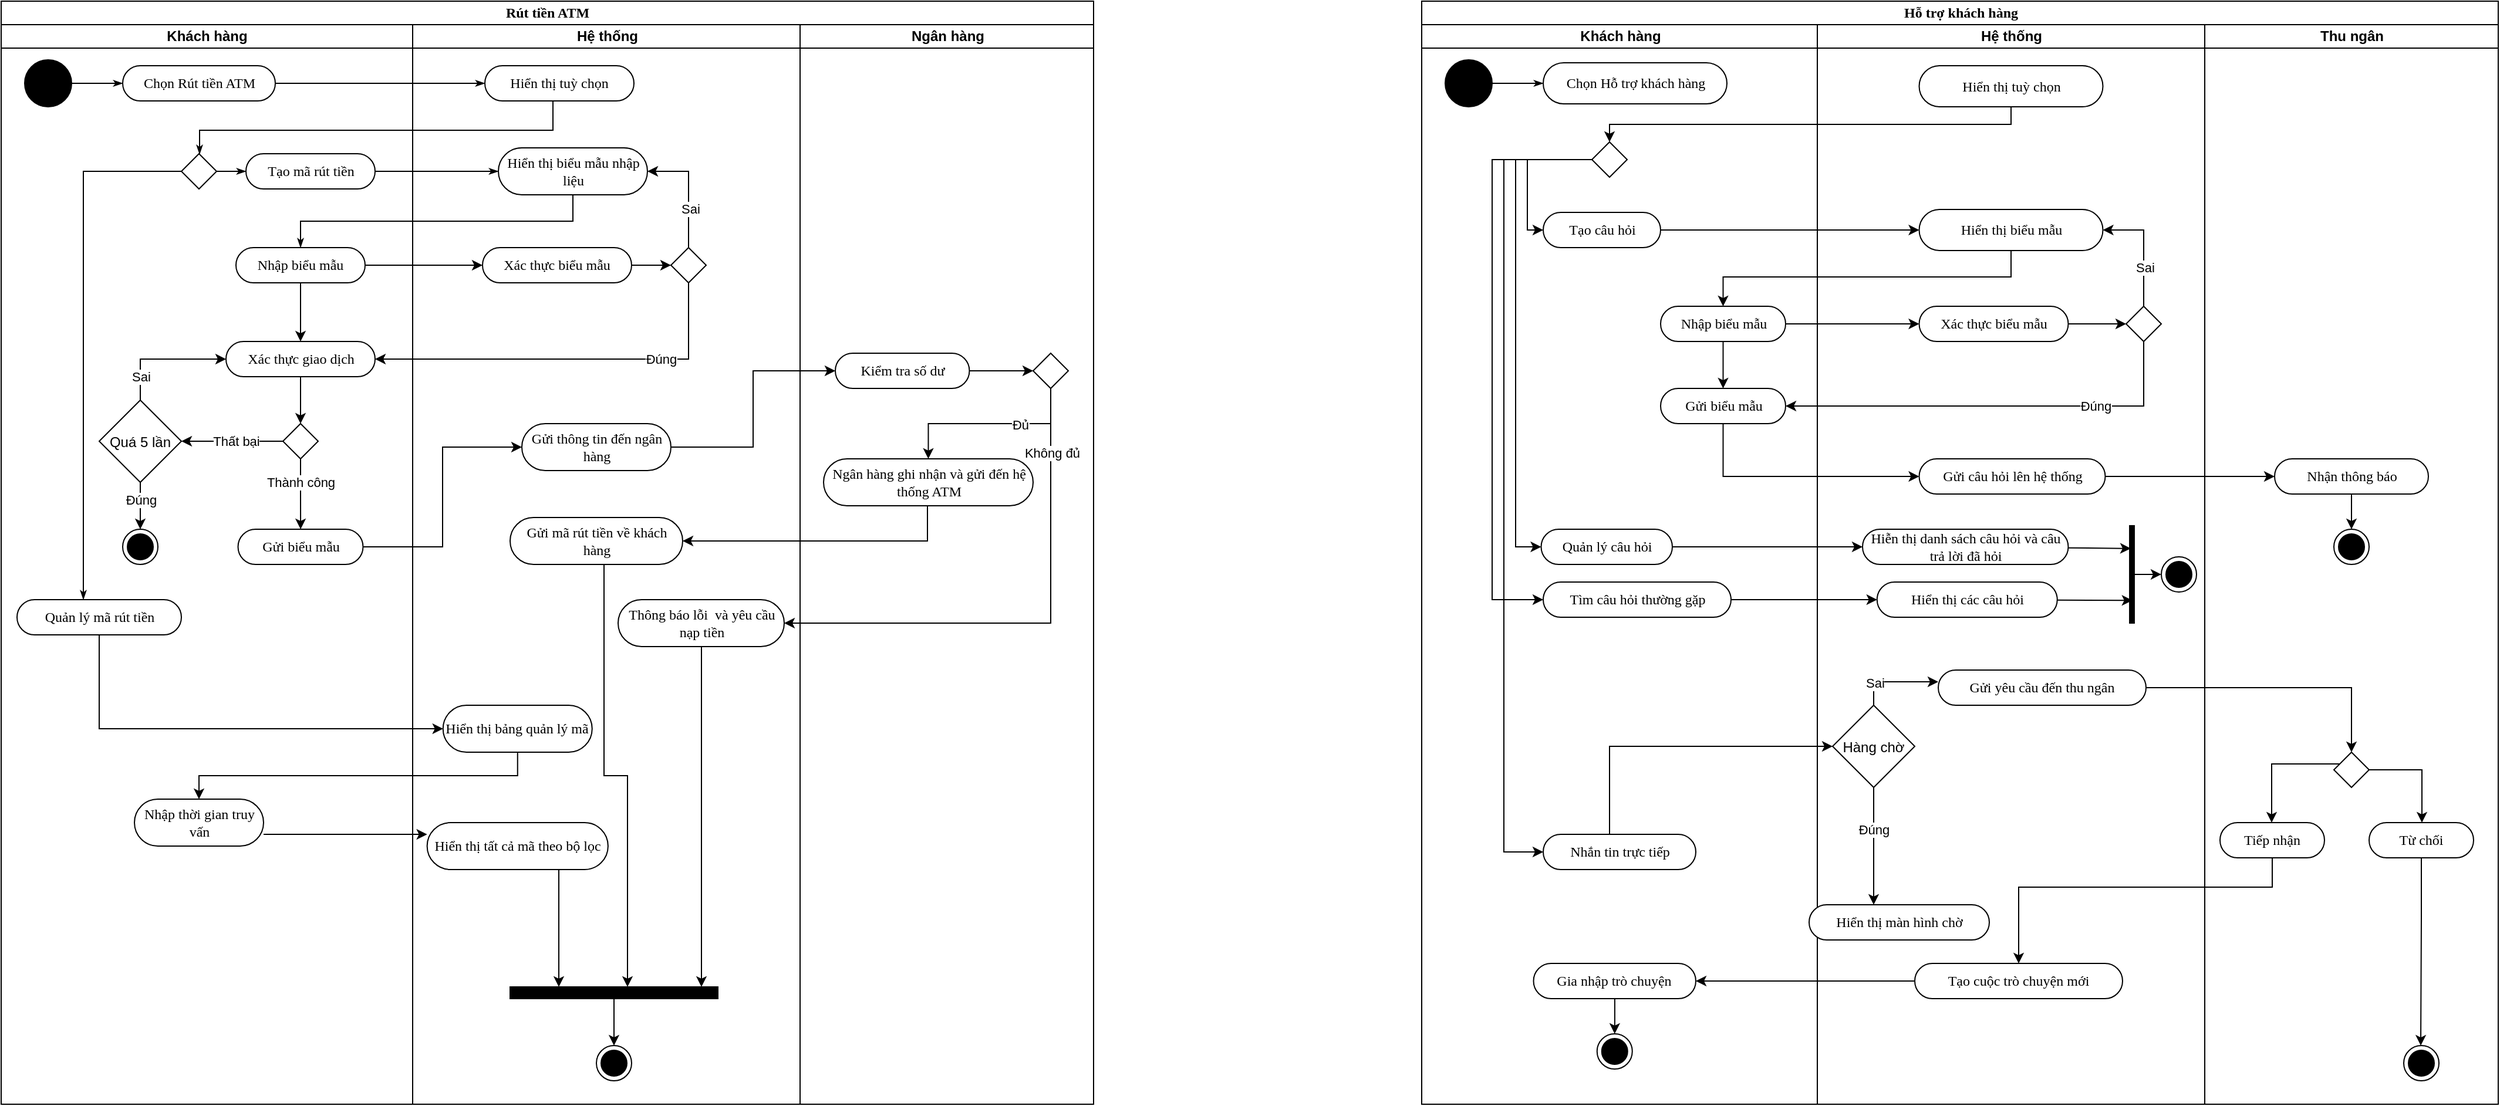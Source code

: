 <mxfile version="26.0.16">
  <diagram name="Page-1" id="aWHvYDmvU6KEJwanwGd7">
    <mxGraphModel dx="2187" dy="1660" grid="1" gridSize="10" guides="1" tooltips="1" connect="1" arrows="1" fold="1" page="1" pageScale="1" pageWidth="850" pageHeight="1100" math="0" shadow="0">
      <root>
        <mxCell id="0" />
        <mxCell id="1" parent="0" />
        <mxCell id="KJYIOcynAz07dcxsfuO2-17" value="Rút tiền ATM" style="swimlane;html=1;childLayout=stackLayout;startSize=20;rounded=0;shadow=0;comic=0;labelBackgroundColor=none;strokeWidth=1;fontFamily=Verdana;fontSize=12;align=center;fixedWidth=1;" parent="1" vertex="1">
          <mxGeometry x="40" y="40" width="930.5" height="940" as="geometry">
            <mxRectangle x="40" y="20" width="70" height="30" as="alternateBounds" />
          </mxGeometry>
        </mxCell>
        <mxCell id="KJYIOcynAz07dcxsfuO2-72" style="edgeStyle=orthogonalEdgeStyle;rounded=0;html=1;labelBackgroundColor=none;startArrow=none;startFill=0;startSize=5;endArrow=classicThin;endFill=1;endSize=5;jettySize=auto;orthogonalLoop=1;strokeWidth=1;fontFamily=Verdana;fontSize=12" parent="KJYIOcynAz07dcxsfuO2-17" source="KJYIOcynAz07dcxsfuO2-46" target="KJYIOcynAz07dcxsfuO2-167" edge="1">
          <mxGeometry relative="1" as="geometry">
            <mxPoint x="400" y="160" as="targetPoint" />
          </mxGeometry>
        </mxCell>
        <mxCell id="KJYIOcynAz07dcxsfuO2-168" style="edgeStyle=orthogonalEdgeStyle;rounded=0;html=1;labelBackgroundColor=none;startArrow=none;startFill=0;startSize=5;endArrow=classicThin;endFill=1;endSize=5;jettySize=auto;orthogonalLoop=1;strokeWidth=1;fontFamily=Verdana;fontSize=12" parent="KJYIOcynAz07dcxsfuO2-17" source="KJYIOcynAz07dcxsfuO2-167" target="xoXeXhXA_pyR2op2gWiS-1" edge="1">
          <mxGeometry relative="1" as="geometry">
            <mxPoint x="244" y="80" as="sourcePoint" />
            <mxPoint x="169" y="140.0" as="targetPoint" />
            <Array as="points">
              <mxPoint x="470" y="110" />
              <mxPoint x="169" y="110" />
            </Array>
          </mxGeometry>
        </mxCell>
        <mxCell id="KJYIOcynAz07dcxsfuO2-169" style="rounded=0;html=1;labelBackgroundColor=none;startArrow=none;startFill=0;startSize=5;endArrow=classicThin;endFill=1;endSize=5;jettySize=auto;orthogonalLoop=1;strokeWidth=1;fontFamily=Verdana;fontSize=12;" parent="KJYIOcynAz07dcxsfuO2-17" source="KJYIOcynAz07dcxsfuO2-161" target="KJYIOcynAz07dcxsfuO2-170" edge="1">
          <mxGeometry relative="1" as="geometry">
            <mxPoint x="225" y="158" as="sourcePoint" />
            <mxPoint x="225" y="210" as="targetPoint" />
          </mxGeometry>
        </mxCell>
        <mxCell id="KJYIOcynAz07dcxsfuO2-174" style="edgeStyle=elbowEdgeStyle;rounded=0;html=1;labelBackgroundColor=none;startArrow=none;startFill=0;startSize=5;endArrow=classicThin;endFill=1;endSize=5;jettySize=auto;orthogonalLoop=1;strokeWidth=1;fontFamily=Verdana;fontSize=12;elbow=vertical;" parent="KJYIOcynAz07dcxsfuO2-17" source="KJYIOcynAz07dcxsfuO2-170" target="xoXeXhXA_pyR2op2gWiS-99" edge="1">
          <mxGeometry relative="1" as="geometry">
            <mxPoint x="280" y="205" as="sourcePoint" />
            <mxPoint x="410" y="205" as="targetPoint" />
          </mxGeometry>
        </mxCell>
        <mxCell id="KJYIOcynAz07dcxsfuO2-175" style="edgeStyle=elbowEdgeStyle;rounded=0;orthogonalLoop=1;jettySize=auto;html=1;" parent="KJYIOcynAz07dcxsfuO2-17" source="xoXeXhXA_pyR2op2gWiS-78" target="KJYIOcynAz07dcxsfuO2-176" edge="1">
          <mxGeometry relative="1" as="geometry">
            <mxPoint x="477" y="295" as="targetPoint" />
          </mxGeometry>
        </mxCell>
        <mxCell id="KJYIOcynAz07dcxsfuO2-185" style="edgeStyle=elbowEdgeStyle;rounded=0;orthogonalLoop=1;jettySize=auto;html=1;" parent="KJYIOcynAz07dcxsfuO2-17" source="KJYIOcynAz07dcxsfuO2-176" target="KJYIOcynAz07dcxsfuO2-200" edge="1">
          <mxGeometry relative="1" as="geometry" />
        </mxCell>
        <mxCell id="KJYIOcynAz07dcxsfuO2-186" style="edgeStyle=elbowEdgeStyle;rounded=0;orthogonalLoop=1;jettySize=auto;html=1;" parent="KJYIOcynAz07dcxsfuO2-17" source="KJYIOcynAz07dcxsfuO2-183" target="KJYIOcynAz07dcxsfuO2-184" edge="1">
          <mxGeometry relative="1" as="geometry">
            <Array as="points">
              <mxPoint x="789" y="460" />
            </Array>
          </mxGeometry>
        </mxCell>
        <mxCell id="KJYIOcynAz07dcxsfuO2-191" style="edgeStyle=elbowEdgeStyle;rounded=0;orthogonalLoop=1;jettySize=auto;html=1;elbow=vertical;" parent="KJYIOcynAz07dcxsfuO2-17" source="KJYIOcynAz07dcxsfuO2-20" target="KJYIOcynAz07dcxsfuO2-190" edge="1">
          <mxGeometry relative="1" as="geometry">
            <Array as="points">
              <mxPoint x="280" y="620" />
            </Array>
          </mxGeometry>
        </mxCell>
        <mxCell id="KJYIOcynAz07dcxsfuO2-193" style="edgeStyle=elbowEdgeStyle;rounded=0;orthogonalLoop=1;jettySize=auto;html=1;elbow=vertical;" parent="KJYIOcynAz07dcxsfuO2-17" source="KJYIOcynAz07dcxsfuO2-190" target="KJYIOcynAz07dcxsfuO2-192" edge="1">
          <mxGeometry relative="1" as="geometry" />
        </mxCell>
        <mxCell id="KJYIOcynAz07dcxsfuO2-195" style="edgeStyle=elbowEdgeStyle;rounded=0;orthogonalLoop=1;jettySize=auto;html=1;elbow=vertical;" parent="KJYIOcynAz07dcxsfuO2-17" source="KJYIOcynAz07dcxsfuO2-192" target="KJYIOcynAz07dcxsfuO2-194" edge="1">
          <mxGeometry relative="1" as="geometry" />
        </mxCell>
        <mxCell id="KJYIOcynAz07dcxsfuO2-18" value="Khách hàng" style="swimlane;html=1;startSize=20;" parent="KJYIOcynAz07dcxsfuO2-17" vertex="1">
          <mxGeometry y="20" width="350.5" height="920" as="geometry" />
        </mxCell>
        <mxCell id="KJYIOcynAz07dcxsfuO2-20" value="Quản lý mã rút tiền" style="rounded=1;whiteSpace=wrap;html=1;shadow=0;comic=0;labelBackgroundColor=none;strokeWidth=1;fontFamily=Verdana;fontSize=12;align=center;arcSize=50;" parent="KJYIOcynAz07dcxsfuO2-18" vertex="1">
          <mxGeometry x="13.5" y="490" width="140" height="30" as="geometry" />
        </mxCell>
        <mxCell id="KJYIOcynAz07dcxsfuO2-45" value="" style="ellipse;whiteSpace=wrap;html=1;rounded=0;shadow=0;comic=0;labelBackgroundColor=none;strokeWidth=1;fillColor=#000000;fontFamily=Verdana;fontSize=12;align=center;" parent="KJYIOcynAz07dcxsfuO2-18" vertex="1">
          <mxGeometry x="20" y="30" width="40" height="40" as="geometry" />
        </mxCell>
        <mxCell id="KJYIOcynAz07dcxsfuO2-46" value="Chọn Rút tiền ATM" style="rounded=1;whiteSpace=wrap;html=1;shadow=0;comic=0;labelBackgroundColor=none;strokeWidth=1;fontFamily=Verdana;fontSize=12;align=center;arcSize=50;" parent="KJYIOcynAz07dcxsfuO2-18" vertex="1">
          <mxGeometry x="103.5" y="35" width="130" height="30" as="geometry" />
        </mxCell>
        <mxCell id="KJYIOcynAz07dcxsfuO2-44" style="edgeStyle=orthogonalEdgeStyle;rounded=0;html=1;labelBackgroundColor=none;startArrow=none;startFill=0;startSize=5;endArrow=classicThin;endFill=1;endSize=5;jettySize=auto;orthogonalLoop=1;strokeWidth=1;fontFamily=Verdana;fontSize=12" parent="KJYIOcynAz07dcxsfuO2-18" source="KJYIOcynAz07dcxsfuO2-45" target="KJYIOcynAz07dcxsfuO2-46" edge="1">
          <mxGeometry relative="1" as="geometry" />
        </mxCell>
        <mxCell id="KJYIOcynAz07dcxsfuO2-161" value="Tạo mã rút tiền" style="rounded=1;whiteSpace=wrap;html=1;shadow=0;comic=0;labelBackgroundColor=none;strokeWidth=1;fontFamily=Verdana;fontSize=12;align=center;arcSize=50;" parent="KJYIOcynAz07dcxsfuO2-18" vertex="1">
          <mxGeometry x="208.5" y="110" width="110" height="30" as="geometry" />
        </mxCell>
        <mxCell id="KJYIOcynAz07dcxsfuO2-163" style="edgeStyle=elbowEdgeStyle;rounded=0;html=1;labelBackgroundColor=none;startArrow=none;startFill=0;startSize=5;endArrow=classicThin;endFill=1;endSize=5;jettySize=auto;orthogonalLoop=1;strokeWidth=1;fontFamily=Verdana;fontSize=12;" parent="KJYIOcynAz07dcxsfuO2-18" source="xoXeXhXA_pyR2op2gWiS-1" target="KJYIOcynAz07dcxsfuO2-20" edge="1">
          <mxGeometry relative="1" as="geometry">
            <Array as="points">
              <mxPoint x="70" y="310" />
            </Array>
            <mxPoint x="99.98" y="130.0" as="sourcePoint" />
            <mxPoint x="237" y="215" as="targetPoint" />
          </mxGeometry>
        </mxCell>
        <mxCell id="KJYIOcynAz07dcxsfuO2-164" style="edgeStyle=elbowEdgeStyle;rounded=0;html=1;labelBackgroundColor=none;startArrow=none;startFill=0;startSize=5;endArrow=classicThin;endFill=1;endSize=5;jettySize=auto;orthogonalLoop=1;strokeWidth=1;fontFamily=Verdana;fontSize=12;" parent="KJYIOcynAz07dcxsfuO2-18" source="xoXeXhXA_pyR2op2gWiS-1" target="KJYIOcynAz07dcxsfuO2-161" edge="1">
          <mxGeometry relative="1" as="geometry">
            <mxPoint x="123.516" y="130.0" as="sourcePoint" />
            <mxPoint x="90" y="290" as="targetPoint" />
          </mxGeometry>
        </mxCell>
        <mxCell id="xoXeXhXA_pyR2op2gWiS-84" style="edgeStyle=orthogonalEdgeStyle;rounded=0;orthogonalLoop=1;jettySize=auto;html=1;" edge="1" parent="KJYIOcynAz07dcxsfuO2-18" source="KJYIOcynAz07dcxsfuO2-171" target="xoXeXhXA_pyR2op2gWiS-81">
          <mxGeometry relative="1" as="geometry" />
        </mxCell>
        <mxCell id="KJYIOcynAz07dcxsfuO2-171" value="Xác thực giao dịch" style="rounded=1;whiteSpace=wrap;html=1;shadow=0;comic=0;labelBackgroundColor=none;strokeWidth=1;fontFamily=Verdana;fontSize=12;align=center;arcSize=50;" parent="KJYIOcynAz07dcxsfuO2-18" vertex="1">
          <mxGeometry x="191.5" y="270" width="127" height="30" as="geometry" />
        </mxCell>
        <mxCell id="KJYIOcynAz07dcxsfuO2-192" value="Nhập thời gian truy vấn" style="rounded=1;whiteSpace=wrap;html=1;shadow=0;comic=0;labelBackgroundColor=none;strokeWidth=1;fontFamily=Verdana;fontSize=12;align=center;arcSize=50;" parent="KJYIOcynAz07dcxsfuO2-18" vertex="1">
          <mxGeometry x="113.5" y="660" width="110" height="40" as="geometry" />
        </mxCell>
        <mxCell id="xoXeXhXA_pyR2op2gWiS-1" value="" style="rhombus;" vertex="1" parent="KJYIOcynAz07dcxsfuO2-18">
          <mxGeometry x="153.5" y="110" width="30" height="30" as="geometry" />
        </mxCell>
        <mxCell id="xoXeXhXA_pyR2op2gWiS-78" value="Gửi biểu mẫu" style="rounded=1;whiteSpace=wrap;html=1;shadow=0;comic=0;labelBackgroundColor=none;strokeWidth=1;fontFamily=Verdana;fontSize=12;align=center;arcSize=50;" vertex="1" parent="KJYIOcynAz07dcxsfuO2-18">
          <mxGeometry x="201.75" y="430" width="106.5" height="30" as="geometry" />
        </mxCell>
        <mxCell id="xoXeXhXA_pyR2op2gWiS-82" value="Thành công" style="edgeStyle=orthogonalEdgeStyle;rounded=0;orthogonalLoop=1;jettySize=auto;html=1;" edge="1" parent="KJYIOcynAz07dcxsfuO2-18" source="xoXeXhXA_pyR2op2gWiS-81" target="xoXeXhXA_pyR2op2gWiS-78">
          <mxGeometry x="-0.333" relative="1" as="geometry">
            <mxPoint as="offset" />
          </mxGeometry>
        </mxCell>
        <mxCell id="xoXeXhXA_pyR2op2gWiS-87" style="edgeStyle=orthogonalEdgeStyle;rounded=0;orthogonalLoop=1;jettySize=auto;html=1;" edge="1" parent="KJYIOcynAz07dcxsfuO2-18" source="xoXeXhXA_pyR2op2gWiS-81" target="xoXeXhXA_pyR2op2gWiS-86">
          <mxGeometry relative="1" as="geometry" />
        </mxCell>
        <mxCell id="xoXeXhXA_pyR2op2gWiS-89" value="Thất bại" style="edgeLabel;html=1;align=center;verticalAlign=middle;resizable=0;points=[];" vertex="1" connectable="0" parent="xoXeXhXA_pyR2op2gWiS-87">
          <mxGeometry x="-0.067" relative="1" as="geometry">
            <mxPoint as="offset" />
          </mxGeometry>
        </mxCell>
        <mxCell id="xoXeXhXA_pyR2op2gWiS-81" value="" style="rhombus;" vertex="1" parent="KJYIOcynAz07dcxsfuO2-18">
          <mxGeometry x="240" y="340" width="30" height="30" as="geometry" />
        </mxCell>
        <mxCell id="xoXeXhXA_pyR2op2gWiS-90" style="edgeStyle=elbowEdgeStyle;rounded=0;orthogonalLoop=1;jettySize=auto;html=1;elbow=vertical;" edge="1" parent="KJYIOcynAz07dcxsfuO2-18" source="xoXeXhXA_pyR2op2gWiS-86" target="KJYIOcynAz07dcxsfuO2-171">
          <mxGeometry relative="1" as="geometry">
            <Array as="points">
              <mxPoint x="190" y="285" />
            </Array>
          </mxGeometry>
        </mxCell>
        <mxCell id="xoXeXhXA_pyR2op2gWiS-92" value="Sai" style="edgeLabel;html=1;align=center;verticalAlign=middle;resizable=0;points=[];" vertex="1" connectable="0" parent="xoXeXhXA_pyR2op2gWiS-90">
          <mxGeometry x="-0.633" relative="1" as="geometry">
            <mxPoint as="offset" />
          </mxGeometry>
        </mxCell>
        <mxCell id="xoXeXhXA_pyR2op2gWiS-95" style="edgeStyle=orthogonalEdgeStyle;rounded=0;orthogonalLoop=1;jettySize=auto;html=1;" edge="1" parent="KJYIOcynAz07dcxsfuO2-18" source="xoXeXhXA_pyR2op2gWiS-86" target="xoXeXhXA_pyR2op2gWiS-91">
          <mxGeometry relative="1" as="geometry" />
        </mxCell>
        <mxCell id="xoXeXhXA_pyR2op2gWiS-96" value="Đúng" style="edgeLabel;html=1;align=center;verticalAlign=middle;resizable=0;points=[];" vertex="1" connectable="0" parent="xoXeXhXA_pyR2op2gWiS-95">
          <mxGeometry x="-0.262" relative="1" as="geometry">
            <mxPoint as="offset" />
          </mxGeometry>
        </mxCell>
        <mxCell id="xoXeXhXA_pyR2op2gWiS-86" value="Quá 5 lần" style="rhombus;" vertex="1" parent="KJYIOcynAz07dcxsfuO2-18">
          <mxGeometry x="83.5" y="320" width="70" height="70" as="geometry" />
        </mxCell>
        <mxCell id="xoXeXhXA_pyR2op2gWiS-91" value="" style="ellipse;html=1;shape=endState;fillColor=strokeColor;" vertex="1" parent="KJYIOcynAz07dcxsfuO2-18">
          <mxGeometry x="103.5" y="430" width="30" height="30" as="geometry" />
        </mxCell>
        <mxCell id="xoXeXhXA_pyR2op2gWiS-100" style="rounded=0;orthogonalLoop=1;jettySize=auto;html=1;" edge="1" parent="KJYIOcynAz07dcxsfuO2-18" source="xoXeXhXA_pyR2op2gWiS-99" target="KJYIOcynAz07dcxsfuO2-171">
          <mxGeometry relative="1" as="geometry" />
        </mxCell>
        <mxCell id="xoXeXhXA_pyR2op2gWiS-99" value="Nhập biểu mẫu" style="rounded=1;whiteSpace=wrap;html=1;shadow=0;comic=0;labelBackgroundColor=none;strokeWidth=1;fontFamily=Verdana;fontSize=12;align=center;arcSize=50;" vertex="1" parent="KJYIOcynAz07dcxsfuO2-18">
          <mxGeometry x="200" y="190" width="110" height="30" as="geometry" />
        </mxCell>
        <mxCell id="KJYIOcynAz07dcxsfuO2-27" value="Hệ thống" style="swimlane;html=1;startSize=20;" parent="KJYIOcynAz07dcxsfuO2-17" vertex="1">
          <mxGeometry x="350.5" y="20" width="330" height="920" as="geometry" />
        </mxCell>
        <mxCell id="KJYIOcynAz07dcxsfuO2-167" value="Hiển thị tuỳ chọn" style="rounded=1;whiteSpace=wrap;html=1;shadow=0;comic=0;labelBackgroundColor=none;strokeWidth=1;fontFamily=Verdana;fontSize=12;align=center;arcSize=50;" parent="KJYIOcynAz07dcxsfuO2-27" vertex="1">
          <mxGeometry x="61.5" y="35" width="127" height="30" as="geometry" />
        </mxCell>
        <mxCell id="KJYIOcynAz07dcxsfuO2-170" value="Hiển thị biểu mẫu nhập liệu" style="rounded=1;whiteSpace=wrap;html=1;shadow=0;comic=0;labelBackgroundColor=none;strokeWidth=1;fontFamily=Verdana;fontSize=12;align=center;arcSize=50;" parent="KJYIOcynAz07dcxsfuO2-27" vertex="1">
          <mxGeometry x="73" y="105" width="127" height="40" as="geometry" />
        </mxCell>
        <mxCell id="KJYIOcynAz07dcxsfuO2-176" value="Gửi thông tin đến ngân hàng" style="rounded=1;whiteSpace=wrap;html=1;shadow=0;comic=0;labelBackgroundColor=none;strokeWidth=1;fontFamily=Verdana;fontSize=12;align=center;arcSize=50;" parent="KJYIOcynAz07dcxsfuO2-27" vertex="1">
          <mxGeometry x="93" y="340" width="127" height="40" as="geometry" />
        </mxCell>
        <mxCell id="KJYIOcynAz07dcxsfuO2-188" style="rounded=0;orthogonalLoop=1;jettySize=auto;html=1;edgeStyle=orthogonalEdgeStyle;" parent="KJYIOcynAz07dcxsfuO2-27" source="KJYIOcynAz07dcxsfuO2-184" target="KJYIOcynAz07dcxsfuO2-198" edge="1">
          <mxGeometry relative="1" as="geometry">
            <mxPoint x="157" y="810" as="targetPoint" />
            <Array as="points">
              <mxPoint x="163" y="640" />
              <mxPoint x="183" y="640" />
            </Array>
          </mxGeometry>
        </mxCell>
        <mxCell id="KJYIOcynAz07dcxsfuO2-184" value="Gửi mã rút tiền về khách hàng" style="rounded=1;whiteSpace=wrap;html=1;shadow=0;comic=0;labelBackgroundColor=none;strokeWidth=1;fontFamily=Verdana;fontSize=12;align=center;arcSize=50;" parent="KJYIOcynAz07dcxsfuO2-27" vertex="1">
          <mxGeometry x="83" y="420" width="147" height="40" as="geometry" />
        </mxCell>
        <mxCell id="KJYIOcynAz07dcxsfuO2-187" value="" style="ellipse;html=1;shape=endState;fillColor=strokeColor;" parent="KJYIOcynAz07dcxsfuO2-27" vertex="1">
          <mxGeometry x="156.5" y="870" width="30" height="30" as="geometry" />
        </mxCell>
        <mxCell id="KJYIOcynAz07dcxsfuO2-190" value="Hiển thị bảng quản lý mã" style="rounded=1;whiteSpace=wrap;html=1;shadow=0;comic=0;labelBackgroundColor=none;strokeWidth=1;fontFamily=Verdana;fontSize=12;align=center;arcSize=50;" parent="KJYIOcynAz07dcxsfuO2-27" vertex="1">
          <mxGeometry x="25.88" y="580" width="127" height="40" as="geometry" />
        </mxCell>
        <mxCell id="KJYIOcynAz07dcxsfuO2-196" style="edgeStyle=elbowEdgeStyle;rounded=0;orthogonalLoop=1;jettySize=auto;html=1;" parent="KJYIOcynAz07dcxsfuO2-27" source="KJYIOcynAz07dcxsfuO2-194" target="KJYIOcynAz07dcxsfuO2-198" edge="1">
          <mxGeometry relative="1" as="geometry">
            <mxPoint x="263" y="830" as="targetPoint" />
          </mxGeometry>
        </mxCell>
        <mxCell id="KJYIOcynAz07dcxsfuO2-194" value="Hiển thị tất cả mã theo bộ lọc" style="rounded=1;whiteSpace=wrap;html=1;shadow=0;comic=0;labelBackgroundColor=none;strokeWidth=1;fontFamily=Verdana;fontSize=12;align=center;arcSize=50;" parent="KJYIOcynAz07dcxsfuO2-27" vertex="1">
          <mxGeometry x="12.32" y="680" width="154.12" height="40" as="geometry" />
        </mxCell>
        <mxCell id="KJYIOcynAz07dcxsfuO2-199" style="edgeStyle=orthogonalEdgeStyle;rounded=0;orthogonalLoop=1;jettySize=auto;html=1;" parent="KJYIOcynAz07dcxsfuO2-27" source="KJYIOcynAz07dcxsfuO2-198" target="KJYIOcynAz07dcxsfuO2-187" edge="1">
          <mxGeometry relative="1" as="geometry" />
        </mxCell>
        <mxCell id="KJYIOcynAz07dcxsfuO2-198" value="" style="whiteSpace=wrap;html=1;rounded=0;shadow=0;comic=0;labelBackgroundColor=none;strokeWidth=1;fillColor=#000000;fontFamily=Verdana;fontSize=12;align=center;rotation=0;" parent="KJYIOcynAz07dcxsfuO2-27" vertex="1">
          <mxGeometry x="83" y="820" width="177" height="10" as="geometry" />
        </mxCell>
        <mxCell id="KJYIOcynAz07dcxsfuO2-207" value="Thông báo lỗi&amp;nbsp; và yêu cầu nạp tiền" style="rounded=1;whiteSpace=wrap;html=1;shadow=0;comic=0;labelBackgroundColor=none;strokeWidth=1;fontFamily=Verdana;fontSize=12;align=center;arcSize=50;" parent="KJYIOcynAz07dcxsfuO2-27" vertex="1">
          <mxGeometry x="175" y="490" width="141.5" height="40" as="geometry" />
        </mxCell>
        <mxCell id="KJYIOcynAz07dcxsfuO2-208" style="rounded=0;orthogonalLoop=1;jettySize=auto;html=1;edgeStyle=elbowEdgeStyle;" parent="KJYIOcynAz07dcxsfuO2-27" source="KJYIOcynAz07dcxsfuO2-207" target="KJYIOcynAz07dcxsfuO2-198" edge="1">
          <mxGeometry relative="1" as="geometry">
            <mxPoint x="167" y="470" as="sourcePoint" />
            <mxPoint x="273" y="800" as="targetPoint" />
            <Array as="points">
              <mxPoint x="246" y="675" />
            </Array>
          </mxGeometry>
        </mxCell>
        <mxCell id="xoXeXhXA_pyR2op2gWiS-112" style="rounded=0;orthogonalLoop=1;jettySize=auto;html=1;" edge="1" parent="KJYIOcynAz07dcxsfuO2-27" source="xoXeXhXA_pyR2op2gWiS-104" target="xoXeXhXA_pyR2op2gWiS-106">
          <mxGeometry relative="1" as="geometry" />
        </mxCell>
        <mxCell id="xoXeXhXA_pyR2op2gWiS-104" value="Xác thực biểu mẫu" style="rounded=1;whiteSpace=wrap;html=1;shadow=0;comic=0;labelBackgroundColor=none;strokeWidth=1;fontFamily=Verdana;fontSize=12;align=center;arcSize=50;" vertex="1" parent="KJYIOcynAz07dcxsfuO2-27">
          <mxGeometry x="59.5" y="190" width="127" height="30" as="geometry" />
        </mxCell>
        <mxCell id="xoXeXhXA_pyR2op2gWiS-113" style="edgeStyle=elbowEdgeStyle;rounded=0;orthogonalLoop=1;jettySize=auto;html=1;" edge="1" parent="KJYIOcynAz07dcxsfuO2-27" source="xoXeXhXA_pyR2op2gWiS-106" target="KJYIOcynAz07dcxsfuO2-170">
          <mxGeometry relative="1" as="geometry">
            <Array as="points">
              <mxPoint x="235" y="200" />
            </Array>
          </mxGeometry>
        </mxCell>
        <mxCell id="xoXeXhXA_pyR2op2gWiS-115" value="Sai" style="edgeLabel;html=1;align=center;verticalAlign=middle;resizable=0;points=[];" vertex="1" connectable="0" parent="xoXeXhXA_pyR2op2gWiS-113">
          <mxGeometry x="-0.334" relative="1" as="geometry">
            <mxPoint x="1" as="offset" />
          </mxGeometry>
        </mxCell>
        <mxCell id="xoXeXhXA_pyR2op2gWiS-106" value="" style="rhombus;" vertex="1" parent="KJYIOcynAz07dcxsfuO2-27">
          <mxGeometry x="220" y="190" width="30" height="30" as="geometry" />
        </mxCell>
        <mxCell id="KJYIOcynAz07dcxsfuO2-165" value="Ngân hàng" style="swimlane;html=1;startSize=20;" parent="KJYIOcynAz07dcxsfuO2-17" vertex="1">
          <mxGeometry x="680.5" y="20" width="250" height="920" as="geometry" />
        </mxCell>
        <mxCell id="KJYIOcynAz07dcxsfuO2-183" value="Ngân hàng ghi nhận và gửi đến hệ thống ATM" style="rounded=1;whiteSpace=wrap;html=1;shadow=0;comic=0;labelBackgroundColor=none;strokeWidth=1;fontFamily=Verdana;fontSize=12;align=center;arcSize=50;" parent="KJYIOcynAz07dcxsfuO2-165" vertex="1">
          <mxGeometry x="20" y="370" width="178.5" height="40" as="geometry" />
        </mxCell>
        <mxCell id="KJYIOcynAz07dcxsfuO2-203" style="edgeStyle=orthogonalEdgeStyle;rounded=0;orthogonalLoop=1;jettySize=auto;html=1;" parent="KJYIOcynAz07dcxsfuO2-165" source="KJYIOcynAz07dcxsfuO2-201" target="KJYIOcynAz07dcxsfuO2-183" edge="1">
          <mxGeometry relative="1" as="geometry" />
        </mxCell>
        <mxCell id="KJYIOcynAz07dcxsfuO2-205" value="Đủ" style="edgeLabel;html=1;align=center;verticalAlign=middle;resizable=0;points=[];" parent="KJYIOcynAz07dcxsfuO2-203" vertex="1" connectable="0">
          <mxGeometry x="-0.318" y="1" relative="1" as="geometry">
            <mxPoint as="offset" />
          </mxGeometry>
        </mxCell>
        <mxCell id="KJYIOcynAz07dcxsfuO2-206" style="edgeStyle=orthogonalEdgeStyle;rounded=0;orthogonalLoop=1;jettySize=auto;html=1;" parent="KJYIOcynAz07dcxsfuO2-165" source="KJYIOcynAz07dcxsfuO2-200" target="KJYIOcynAz07dcxsfuO2-201" edge="1">
          <mxGeometry relative="1" as="geometry" />
        </mxCell>
        <mxCell id="KJYIOcynAz07dcxsfuO2-200" value="Kiểm tra số dư" style="rounded=1;whiteSpace=wrap;html=1;shadow=0;comic=0;labelBackgroundColor=none;strokeWidth=1;fontFamily=Verdana;fontSize=12;align=center;arcSize=50;" parent="KJYIOcynAz07dcxsfuO2-165" vertex="1">
          <mxGeometry x="30" y="280" width="114.25" height="30" as="geometry" />
        </mxCell>
        <mxCell id="KJYIOcynAz07dcxsfuO2-201" value="" style="rhombus;" parent="KJYIOcynAz07dcxsfuO2-165" vertex="1">
          <mxGeometry x="198.5" y="280" width="30" height="30" as="geometry" />
        </mxCell>
        <mxCell id="KJYIOcynAz07dcxsfuO2-209" style="edgeStyle=elbowEdgeStyle;rounded=0;orthogonalLoop=1;jettySize=auto;html=1;elbow=vertical;" parent="KJYIOcynAz07dcxsfuO2-17" source="KJYIOcynAz07dcxsfuO2-201" target="KJYIOcynAz07dcxsfuO2-207" edge="1">
          <mxGeometry relative="1" as="geometry">
            <Array as="points">
              <mxPoint x="740" y="530" />
            </Array>
          </mxGeometry>
        </mxCell>
        <mxCell id="KJYIOcynAz07dcxsfuO2-210" value="Không đủ" style="edgeLabel;html=1;align=center;verticalAlign=middle;resizable=0;points=[];" parent="KJYIOcynAz07dcxsfuO2-209" vertex="1" connectable="0">
          <mxGeometry x="-0.744" y="1" relative="1" as="geometry">
            <mxPoint as="offset" />
          </mxGeometry>
        </mxCell>
        <mxCell id="xoXeXhXA_pyR2op2gWiS-105" style="rounded=0;orthogonalLoop=1;jettySize=auto;html=1;edgeStyle=elbowEdgeStyle;elbow=vertical;" edge="1" parent="KJYIOcynAz07dcxsfuO2-17" source="xoXeXhXA_pyR2op2gWiS-99" target="xoXeXhXA_pyR2op2gWiS-104">
          <mxGeometry relative="1" as="geometry" />
        </mxCell>
        <mxCell id="xoXeXhXA_pyR2op2gWiS-107" style="edgeStyle=elbowEdgeStyle;rounded=0;orthogonalLoop=1;jettySize=auto;html=1;elbow=vertical;" edge="1" parent="KJYIOcynAz07dcxsfuO2-17" source="xoXeXhXA_pyR2op2gWiS-106" target="KJYIOcynAz07dcxsfuO2-171">
          <mxGeometry relative="1" as="geometry">
            <Array as="points">
              <mxPoint x="476" y="305" />
            </Array>
          </mxGeometry>
        </mxCell>
        <mxCell id="xoXeXhXA_pyR2op2gWiS-109" value="Đúng" style="edgeLabel;html=1;align=center;verticalAlign=middle;resizable=0;points=[];" vertex="1" connectable="0" parent="xoXeXhXA_pyR2op2gWiS-107">
          <mxGeometry x="-0.466" relative="1" as="geometry">
            <mxPoint as="offset" />
          </mxGeometry>
        </mxCell>
        <mxCell id="xoXeXhXA_pyR2op2gWiS-2" value="Hỗ trợ khách hàng" style="swimlane;html=1;childLayout=stackLayout;startSize=20;rounded=0;shadow=0;comic=0;labelBackgroundColor=none;strokeWidth=1;fontFamily=Verdana;fontSize=12;align=center;fixedWidth=1;" vertex="1" parent="1">
          <mxGeometry x="1250" y="40" width="917" height="940" as="geometry">
            <mxRectangle x="40" y="20" width="70" height="30" as="alternateBounds" />
          </mxGeometry>
        </mxCell>
        <mxCell id="xoXeXhXA_pyR2op2gWiS-3" value="Khách hàng" style="swimlane;html=1;startSize=20;" vertex="1" parent="xoXeXhXA_pyR2op2gWiS-2">
          <mxGeometry y="20" width="337" height="920" as="geometry" />
        </mxCell>
        <mxCell id="xoXeXhXA_pyR2op2gWiS-5" value="" style="ellipse;whiteSpace=wrap;html=1;rounded=0;shadow=0;comic=0;labelBackgroundColor=none;strokeWidth=1;fillColor=#000000;fontFamily=Verdana;fontSize=12;align=center;" vertex="1" parent="xoXeXhXA_pyR2op2gWiS-3">
          <mxGeometry x="20" y="30" width="40" height="40" as="geometry" />
        </mxCell>
        <mxCell id="xoXeXhXA_pyR2op2gWiS-6" value="Chọn Hỗ trợ khách hàng" style="rounded=1;whiteSpace=wrap;html=1;shadow=0;comic=0;labelBackgroundColor=none;strokeWidth=1;fontFamily=Verdana;fontSize=12;align=center;arcSize=50;" vertex="1" parent="xoXeXhXA_pyR2op2gWiS-3">
          <mxGeometry x="103.5" y="32.5" width="156.5" height="35" as="geometry" />
        </mxCell>
        <mxCell id="xoXeXhXA_pyR2op2gWiS-7" style="edgeStyle=orthogonalEdgeStyle;rounded=0;html=1;labelBackgroundColor=none;startArrow=none;startFill=0;startSize=5;endArrow=classicThin;endFill=1;endSize=5;jettySize=auto;orthogonalLoop=1;strokeWidth=1;fontFamily=Verdana;fontSize=12" edge="1" parent="xoXeXhXA_pyR2op2gWiS-3" source="xoXeXhXA_pyR2op2gWiS-5" target="xoXeXhXA_pyR2op2gWiS-6">
          <mxGeometry relative="1" as="geometry" />
        </mxCell>
        <mxCell id="xoXeXhXA_pyR2op2gWiS-69" style="edgeStyle=elbowEdgeStyle;rounded=0;orthogonalLoop=1;jettySize=auto;html=1;" edge="1" parent="xoXeXhXA_pyR2op2gWiS-3" source="xoXeXhXA_pyR2op2gWiS-54" target="xoXeXhXA_pyR2op2gWiS-57">
          <mxGeometry relative="1" as="geometry">
            <Array as="points">
              <mxPoint x="70" y="200" />
            </Array>
          </mxGeometry>
        </mxCell>
        <mxCell id="xoXeXhXA_pyR2op2gWiS-54" value="" style="rhombus;" vertex="1" parent="xoXeXhXA_pyR2op2gWiS-3">
          <mxGeometry x="145" y="100" width="30" height="30" as="geometry" />
        </mxCell>
        <mxCell id="xoXeXhXA_pyR2op2gWiS-57" value="Nhắn tin trực tiếp" style="rounded=1;whiteSpace=wrap;html=1;shadow=0;comic=0;labelBackgroundColor=none;strokeWidth=1;fontFamily=Verdana;fontSize=12;align=center;arcSize=50;" vertex="1" parent="xoXeXhXA_pyR2op2gWiS-3">
          <mxGeometry x="103.5" y="690" width="130" height="30" as="geometry" />
        </mxCell>
        <mxCell id="xoXeXhXA_pyR2op2gWiS-58" value="Tìm câu hỏi thường gặp" style="rounded=1;whiteSpace=wrap;html=1;shadow=0;comic=0;labelBackgroundColor=none;strokeWidth=1;fontFamily=Verdana;fontSize=12;align=center;arcSize=50;" vertex="1" parent="xoXeXhXA_pyR2op2gWiS-3">
          <mxGeometry x="103.5" y="475" width="160" height="30" as="geometry" />
        </mxCell>
        <mxCell id="xoXeXhXA_pyR2op2gWiS-59" value="Tạo câu hỏi" style="rounded=1;whiteSpace=wrap;html=1;shadow=0;comic=0;labelBackgroundColor=none;strokeWidth=1;fontFamily=Verdana;fontSize=12;align=center;arcSize=50;" vertex="1" parent="xoXeXhXA_pyR2op2gWiS-3">
          <mxGeometry x="103.5" y="160" width="100" height="30" as="geometry" />
        </mxCell>
        <mxCell id="xoXeXhXA_pyR2op2gWiS-68" value="Quản lý câu hỏi" style="rounded=1;whiteSpace=wrap;html=1;shadow=0;comic=0;labelBackgroundColor=none;strokeWidth=1;fontFamily=Verdana;fontSize=12;align=center;arcSize=50;" vertex="1" parent="xoXeXhXA_pyR2op2gWiS-3">
          <mxGeometry x="101.75" y="430" width="111.75" height="30" as="geometry" />
        </mxCell>
        <mxCell id="xoXeXhXA_pyR2op2gWiS-70" style="edgeStyle=elbowEdgeStyle;rounded=0;orthogonalLoop=1;jettySize=auto;html=1;" edge="1" parent="xoXeXhXA_pyR2op2gWiS-3" source="xoXeXhXA_pyR2op2gWiS-54" target="xoXeXhXA_pyR2op2gWiS-58">
          <mxGeometry relative="1" as="geometry">
            <mxPoint x="164" y="156" as="sourcePoint" />
            <mxPoint x="120" y="235" as="targetPoint" />
            <Array as="points">
              <mxPoint x="60" y="230" />
            </Array>
          </mxGeometry>
        </mxCell>
        <mxCell id="xoXeXhXA_pyR2op2gWiS-71" style="edgeStyle=elbowEdgeStyle;rounded=0;orthogonalLoop=1;jettySize=auto;html=1;" edge="1" parent="xoXeXhXA_pyR2op2gWiS-3" source="xoXeXhXA_pyR2op2gWiS-54" target="xoXeXhXA_pyR2op2gWiS-59">
          <mxGeometry relative="1" as="geometry">
            <mxPoint x="174" y="166" as="sourcePoint" />
            <mxPoint x="105" y="285" as="targetPoint" />
            <Array as="points">
              <mxPoint x="90" y="150" />
            </Array>
          </mxGeometry>
        </mxCell>
        <mxCell id="xoXeXhXA_pyR2op2gWiS-72" style="edgeStyle=elbowEdgeStyle;rounded=0;orthogonalLoop=1;jettySize=auto;html=1;" edge="1" parent="xoXeXhXA_pyR2op2gWiS-3" source="xoXeXhXA_pyR2op2gWiS-54" target="xoXeXhXA_pyR2op2gWiS-68">
          <mxGeometry relative="1" as="geometry">
            <mxPoint x="164" y="156" as="sourcePoint" />
            <mxPoint x="135" y="335" as="targetPoint" />
            <Array as="points">
              <mxPoint x="80" y="190" />
            </Array>
          </mxGeometry>
        </mxCell>
        <mxCell id="xoXeXhXA_pyR2op2gWiS-97" value="Gửi biểu mẫu" style="rounded=1;whiteSpace=wrap;html=1;shadow=0;comic=0;labelBackgroundColor=none;strokeWidth=1;fontFamily=Verdana;fontSize=12;align=center;arcSize=50;" vertex="1" parent="xoXeXhXA_pyR2op2gWiS-3">
          <mxGeometry x="203.5" y="310" width="106.5" height="30" as="geometry" />
        </mxCell>
        <mxCell id="xoXeXhXA_pyR2op2gWiS-98" value="Nhập biểu mẫu" style="rounded=1;whiteSpace=wrap;html=1;shadow=0;comic=0;labelBackgroundColor=none;strokeWidth=1;fontFamily=Verdana;fontSize=12;align=center;arcSize=50;" vertex="1" parent="xoXeXhXA_pyR2op2gWiS-3">
          <mxGeometry x="203.5" y="240" width="106.5" height="30" as="geometry" />
        </mxCell>
        <mxCell id="xoXeXhXA_pyR2op2gWiS-103" style="edgeStyle=elbowEdgeStyle;rounded=0;orthogonalLoop=1;jettySize=auto;html=1;elbow=vertical;" edge="1" parent="xoXeXhXA_pyR2op2gWiS-3" source="xoXeXhXA_pyR2op2gWiS-98" target="xoXeXhXA_pyR2op2gWiS-97">
          <mxGeometry relative="1" as="geometry">
            <mxPoint x="512" y="203" as="sourcePoint" />
            <mxPoint x="320" y="225" as="targetPoint" />
            <Array as="points">
              <mxPoint x="260" y="250" />
            </Array>
          </mxGeometry>
        </mxCell>
        <mxCell id="xoXeXhXA_pyR2op2gWiS-226" style="edgeStyle=orthogonalEdgeStyle;rounded=0;orthogonalLoop=1;jettySize=auto;html=1;" edge="1" parent="xoXeXhXA_pyR2op2gWiS-3" source="xoXeXhXA_pyR2op2gWiS-223" target="xoXeXhXA_pyR2op2gWiS-225">
          <mxGeometry relative="1" as="geometry" />
        </mxCell>
        <mxCell id="xoXeXhXA_pyR2op2gWiS-223" value="Gia nhập trò chuyện" style="rounded=1;whiteSpace=wrap;html=1;shadow=0;comic=0;labelBackgroundColor=none;strokeWidth=1;fontFamily=Verdana;fontSize=12;align=center;arcSize=50;" vertex="1" parent="xoXeXhXA_pyR2op2gWiS-3">
          <mxGeometry x="95.25" y="800" width="138.25" height="30" as="geometry" />
        </mxCell>
        <mxCell id="xoXeXhXA_pyR2op2gWiS-225" value="" style="ellipse;html=1;shape=endState;fillColor=strokeColor;" vertex="1" parent="xoXeXhXA_pyR2op2gWiS-3">
          <mxGeometry x="149.38" y="860" width="30" height="30" as="geometry" />
        </mxCell>
        <mxCell id="xoXeXhXA_pyR2op2gWiS-56" style="edgeStyle=elbowEdgeStyle;rounded=0;orthogonalLoop=1;jettySize=auto;html=1;elbow=vertical;" edge="1" parent="xoXeXhXA_pyR2op2gWiS-2" source="xoXeXhXA_pyR2op2gWiS-55" target="xoXeXhXA_pyR2op2gWiS-54">
          <mxGeometry relative="1" as="geometry" />
        </mxCell>
        <mxCell id="xoXeXhXA_pyR2op2gWiS-101" style="rounded=0;orthogonalLoop=1;jettySize=auto;html=1;" edge="1" parent="xoXeXhXA_pyR2op2gWiS-2" source="xoXeXhXA_pyR2op2gWiS-59" target="xoXeXhXA_pyR2op2gWiS-75">
          <mxGeometry relative="1" as="geometry" />
        </mxCell>
        <mxCell id="xoXeXhXA_pyR2op2gWiS-102" style="edgeStyle=elbowEdgeStyle;rounded=0;orthogonalLoop=1;jettySize=auto;html=1;elbow=vertical;" edge="1" parent="xoXeXhXA_pyR2op2gWiS-2" source="xoXeXhXA_pyR2op2gWiS-75" target="xoXeXhXA_pyR2op2gWiS-98">
          <mxGeometry relative="1" as="geometry">
            <Array as="points">
              <mxPoint x="380" y="235" />
            </Array>
          </mxGeometry>
        </mxCell>
        <mxCell id="xoXeXhXA_pyR2op2gWiS-120" style="edgeStyle=elbowEdgeStyle;rounded=0;orthogonalLoop=1;jettySize=auto;html=1;elbow=vertical;" edge="1" parent="xoXeXhXA_pyR2op2gWiS-2" source="xoXeXhXA_pyR2op2gWiS-119" target="xoXeXhXA_pyR2op2gWiS-97">
          <mxGeometry relative="1" as="geometry">
            <mxPoint x="330" y="430" as="targetPoint" />
            <Array as="points">
              <mxPoint x="440" y="345" />
            </Array>
          </mxGeometry>
        </mxCell>
        <mxCell id="xoXeXhXA_pyR2op2gWiS-121" value="Đúng" style="edgeLabel;html=1;align=center;verticalAlign=middle;resizable=0;points=[];" vertex="1" connectable="0" parent="xoXeXhXA_pyR2op2gWiS-120">
          <mxGeometry x="-0.466" relative="1" as="geometry">
            <mxPoint as="offset" />
          </mxGeometry>
        </mxCell>
        <mxCell id="xoXeXhXA_pyR2op2gWiS-122" style="edgeStyle=orthogonalEdgeStyle;rounded=0;orthogonalLoop=1;jettySize=auto;html=1;" edge="1" parent="xoXeXhXA_pyR2op2gWiS-2" source="xoXeXhXA_pyR2op2gWiS-98" target="xoXeXhXA_pyR2op2gWiS-116">
          <mxGeometry relative="1" as="geometry" />
        </mxCell>
        <mxCell id="xoXeXhXA_pyR2op2gWiS-134" style="edgeStyle=orthogonalEdgeStyle;rounded=0;orthogonalLoop=1;jettySize=auto;html=1;" edge="1" parent="xoXeXhXA_pyR2op2gWiS-2" source="xoXeXhXA_pyR2op2gWiS-97" target="xoXeXhXA_pyR2op2gWiS-133">
          <mxGeometry relative="1" as="geometry">
            <Array as="points">
              <mxPoint x="257" y="405" />
            </Array>
          </mxGeometry>
        </mxCell>
        <mxCell id="xoXeXhXA_pyR2op2gWiS-137" style="edgeStyle=orthogonalEdgeStyle;rounded=0;orthogonalLoop=1;jettySize=auto;html=1;" edge="1" parent="xoXeXhXA_pyR2op2gWiS-2" source="xoXeXhXA_pyR2op2gWiS-133" target="xoXeXhXA_pyR2op2gWiS-136">
          <mxGeometry relative="1" as="geometry" />
        </mxCell>
        <mxCell id="xoXeXhXA_pyR2op2gWiS-139" style="edgeStyle=orthogonalEdgeStyle;rounded=0;orthogonalLoop=1;jettySize=auto;html=1;" edge="1" parent="xoXeXhXA_pyR2op2gWiS-2" source="xoXeXhXA_pyR2op2gWiS-68" target="xoXeXhXA_pyR2op2gWiS-138">
          <mxGeometry relative="1" as="geometry" />
        </mxCell>
        <mxCell id="xoXeXhXA_pyR2op2gWiS-24" value="Hệ thống" style="swimlane;html=1;startSize=20;" vertex="1" parent="xoXeXhXA_pyR2op2gWiS-2">
          <mxGeometry x="337" y="20" width="330" height="920" as="geometry" />
        </mxCell>
        <mxCell id="xoXeXhXA_pyR2op2gWiS-55" value="Hiển thị tuỳ chọn" style="rounded=1;whiteSpace=wrap;html=1;shadow=0;comic=0;labelBackgroundColor=none;strokeWidth=1;fontFamily=Verdana;fontSize=12;align=center;arcSize=50;" vertex="1" parent="xoXeXhXA_pyR2op2gWiS-24">
          <mxGeometry x="86.75" y="35" width="156.5" height="35" as="geometry" />
        </mxCell>
        <mxCell id="xoXeXhXA_pyR2op2gWiS-75" value="Hiển thị biểu mẫu" style="rounded=1;whiteSpace=wrap;html=1;shadow=0;comic=0;labelBackgroundColor=none;strokeWidth=1;fontFamily=Verdana;fontSize=12;align=center;arcSize=50;" vertex="1" parent="xoXeXhXA_pyR2op2gWiS-24">
          <mxGeometry x="86.75" y="157.5" width="156.5" height="35" as="geometry" />
        </mxCell>
        <mxCell id="xoXeXhXA_pyR2op2gWiS-123" style="edgeStyle=orthogonalEdgeStyle;rounded=0;orthogonalLoop=1;jettySize=auto;html=1;" edge="1" parent="xoXeXhXA_pyR2op2gWiS-24" source="xoXeXhXA_pyR2op2gWiS-116" target="xoXeXhXA_pyR2op2gWiS-119">
          <mxGeometry relative="1" as="geometry" />
        </mxCell>
        <mxCell id="xoXeXhXA_pyR2op2gWiS-116" value="Xác thực biểu mẫu" style="rounded=1;whiteSpace=wrap;html=1;shadow=0;comic=0;labelBackgroundColor=none;strokeWidth=1;fontFamily=Verdana;fontSize=12;align=center;arcSize=50;" vertex="1" parent="xoXeXhXA_pyR2op2gWiS-24">
          <mxGeometry x="86.75" y="240" width="127" height="30" as="geometry" />
        </mxCell>
        <mxCell id="xoXeXhXA_pyR2op2gWiS-117" style="edgeStyle=elbowEdgeStyle;rounded=0;orthogonalLoop=1;jettySize=auto;html=1;" edge="1" parent="xoXeXhXA_pyR2op2gWiS-24" source="xoXeXhXA_pyR2op2gWiS-119" target="xoXeXhXA_pyR2op2gWiS-75">
          <mxGeometry relative="1" as="geometry">
            <mxPoint x="225" y="250" as="targetPoint" />
            <Array as="points">
              <mxPoint x="278" y="175" />
            </Array>
          </mxGeometry>
        </mxCell>
        <mxCell id="xoXeXhXA_pyR2op2gWiS-118" value="Sai" style="edgeLabel;html=1;align=center;verticalAlign=middle;resizable=0;points=[];" vertex="1" connectable="0" parent="xoXeXhXA_pyR2op2gWiS-117">
          <mxGeometry x="-0.334" relative="1" as="geometry">
            <mxPoint x="1" as="offset" />
          </mxGeometry>
        </mxCell>
        <mxCell id="xoXeXhXA_pyR2op2gWiS-119" value="" style="rhombus;" vertex="1" parent="xoXeXhXA_pyR2op2gWiS-24">
          <mxGeometry x="263" y="240" width="30" height="30" as="geometry" />
        </mxCell>
        <mxCell id="xoXeXhXA_pyR2op2gWiS-133" value="Gửi câu hỏi lên hệ thống" style="rounded=1;whiteSpace=wrap;html=1;shadow=0;comic=0;labelBackgroundColor=none;strokeWidth=1;fontFamily=Verdana;fontSize=12;align=center;arcSize=50;" vertex="1" parent="xoXeXhXA_pyR2op2gWiS-24">
          <mxGeometry x="86.75" y="370" width="158.5" height="30" as="geometry" />
        </mxCell>
        <mxCell id="xoXeXhXA_pyR2op2gWiS-231" style="rounded=0;orthogonalLoop=1;jettySize=auto;html=1;entryX=0.766;entryY=0.247;entryDx=0;entryDy=0;entryPerimeter=0;" edge="1" parent="xoXeXhXA_pyR2op2gWiS-24" source="xoXeXhXA_pyR2op2gWiS-138" target="xoXeXhXA_pyR2op2gWiS-144">
          <mxGeometry relative="1" as="geometry" />
        </mxCell>
        <mxCell id="xoXeXhXA_pyR2op2gWiS-138" value="Hiễn thị danh sách câu hỏi và câu trả lời đã hỏi" style="rounded=1;whiteSpace=wrap;html=1;shadow=0;comic=0;labelBackgroundColor=none;strokeWidth=1;fontFamily=Verdana;fontSize=12;align=center;arcSize=50;" vertex="1" parent="xoXeXhXA_pyR2op2gWiS-24">
          <mxGeometry x="38.5" y="430" width="175.25" height="30" as="geometry" />
        </mxCell>
        <mxCell id="xoXeXhXA_pyR2op2gWiS-149" style="edgeStyle=elbowEdgeStyle;rounded=0;orthogonalLoop=1;jettySize=auto;html=1;elbow=horizontal;" edge="1" parent="xoXeXhXA_pyR2op2gWiS-24" source="xoXeXhXA_pyR2op2gWiS-146" target="xoXeXhXA_pyR2op2gWiS-148">
          <mxGeometry relative="1" as="geometry">
            <Array as="points">
              <mxPoint x="43" y="630" />
            </Array>
          </mxGeometry>
        </mxCell>
        <mxCell id="xoXeXhXA_pyR2op2gWiS-150" value="Đúng" style="edgeLabel;html=1;align=center;verticalAlign=middle;resizable=0;points=[];" vertex="1" connectable="0" parent="xoXeXhXA_pyR2op2gWiS-149">
          <mxGeometry x="-0.288" relative="1" as="geometry">
            <mxPoint as="offset" />
          </mxGeometry>
        </mxCell>
        <mxCell id="xoXeXhXA_pyR2op2gWiS-152" style="edgeStyle=elbowEdgeStyle;rounded=0;orthogonalLoop=1;jettySize=auto;html=1;" edge="1" parent="xoXeXhXA_pyR2op2gWiS-24" source="xoXeXhXA_pyR2op2gWiS-146" target="xoXeXhXA_pyR2op2gWiS-151">
          <mxGeometry relative="1" as="geometry">
            <Array as="points">
              <mxPoint x="48" y="560" />
            </Array>
          </mxGeometry>
        </mxCell>
        <mxCell id="xoXeXhXA_pyR2op2gWiS-153" value="Sai" style="edgeLabel;html=1;align=center;verticalAlign=middle;resizable=0;points=[];" vertex="1" connectable="0" parent="xoXeXhXA_pyR2op2gWiS-152">
          <mxGeometry x="-0.475" y="-1" relative="1" as="geometry">
            <mxPoint as="offset" />
          </mxGeometry>
        </mxCell>
        <mxCell id="xoXeXhXA_pyR2op2gWiS-148" value="Hiển thị màn hình chờ" style="rounded=1;whiteSpace=wrap;html=1;shadow=0;comic=0;labelBackgroundColor=none;strokeWidth=1;fontFamily=Verdana;fontSize=12;align=center;arcSize=50;" vertex="1" parent="xoXeXhXA_pyR2op2gWiS-24">
          <mxGeometry x="-7" y="750" width="153.5" height="30" as="geometry" />
        </mxCell>
        <mxCell id="xoXeXhXA_pyR2op2gWiS-151" value="Gửi yêu cầu đến thu ngân" style="rounded=1;whiteSpace=wrap;html=1;shadow=0;comic=0;labelBackgroundColor=none;strokeWidth=1;fontFamily=Verdana;fontSize=12;align=center;arcSize=50;" vertex="1" parent="xoXeXhXA_pyR2op2gWiS-24">
          <mxGeometry x="103" y="550" width="177" height="30" as="geometry" />
        </mxCell>
        <mxCell id="xoXeXhXA_pyR2op2gWiS-221" value="Tạo cuộc trò chuyện mới" style="rounded=1;whiteSpace=wrap;html=1;shadow=0;comic=0;labelBackgroundColor=none;strokeWidth=1;fontFamily=Verdana;fontSize=12;align=center;arcSize=50;" vertex="1" parent="xoXeXhXA_pyR2op2gWiS-24">
          <mxGeometry x="83" y="800" width="177" height="30" as="geometry" />
        </mxCell>
        <mxCell id="xoXeXhXA_pyR2op2gWiS-146" value="Hàng chờ" style="rhombus;" vertex="1" parent="xoXeXhXA_pyR2op2gWiS-24">
          <mxGeometry x="13" y="580" width="70" height="70" as="geometry" />
        </mxCell>
        <mxCell id="xoXeXhXA_pyR2op2gWiS-228" value="Hiển thị các câu hỏi" style="rounded=1;whiteSpace=wrap;html=1;shadow=0;comic=0;labelBackgroundColor=none;strokeWidth=1;fontFamily=Verdana;fontSize=12;align=center;arcSize=50;" vertex="1" parent="xoXeXhXA_pyR2op2gWiS-24">
          <mxGeometry x="50.88" y="475" width="153.5" height="30" as="geometry" />
        </mxCell>
        <mxCell id="xoXeXhXA_pyR2op2gWiS-144" value="&lt;span style=&quot;color: rgba(0, 0, 0, 0); font-family: monospace; font-size: 0px; text-align: start; text-wrap-mode: nowrap;&quot;&gt;%3CmxGraphModel%3E%3Croot%3E%3CmxCell%20id%3D%220%22%2F%3E%3CmxCell%20id%3D%221%22%20parent%3D%220%22%2F%3E%3CmxCell%20id%3D%222%22%20value%3D%22H%E1%BB%97%20tr%E1%BB%A3%20kh%C3%A1ch%20h%C3%A0ng%22%20style%3D%22swimlane%3Bhtml%3D1%3BchildLayout%3DstackLayout%3BstartSize%3D20%3Brounded%3D0%3Bshadow%3D0%3Bcomic%3D0%3BlabelBackgroundColor%3Dnone%3BstrokeWidth%3D1%3BfontFamily%3DVerdana%3BfontSize%3D12%3Balign%3Dcenter%3BfixedWidth%3D1%3B%22%20vertex%3D%221%22%20parent%3D%221%22%3E%3CmxGeometry%20x%3D%221250%22%20y%3D%2240%22%20width%3D%22917%22%20height%3D%22940%22%20as%3D%22geometry%22%3E%3CmxRectangle%20x%3D%2240%22%20y%3D%2220%22%20width%3D%2270%22%20height%3D%2230%22%20as%3D%22alternateBounds%22%2F%3E%3C%2FmxGeometry%3E%3C%2FmxCell%3E%3CmxCell%20id%3D%223%22%20value%3D%22Kh%C3%A1ch%20h%C3%A0ng%22%20style%3D%22swimlane%3Bhtml%3D1%3BstartSize%3D20%3B%22%20vertex%3D%221%22%20parent%3D%222%22%3E%3CmxGeometry%20y%3D%2220%22%20width%3D%22337%22%20height%3D%22920%22%20as%3D%22geometry%22%2F%3E%3C%2FmxCell%3E%3CmxCell%20id%3D%224%22%20value%3D%22%22%20style%3D%22ellipse%3BwhiteSpace%3Dwrap%3Bhtml%3D1%3Brounded%3D0%3Bshadow%3D0%3Bcomic%3D0%3BlabelBackgroundColor%3Dnone%3BstrokeWidth%3D1%3BfillColor%3D%23000000%3BfontFamily%3DVerdana%3BfontSize%3D12%3Balign%3Dcenter%3B%22%20vertex%3D%221%22%20parent%3D%223%22%3E%3CmxGeometry%20x%3D%2220%22%20y%3D%2230%22%20width%3D%2240%22%20height%3D%2240%22%20as%3D%22geometry%22%2F%3E%3C%2FmxCell%3E%3CmxCell%20id%3D%225%22%20value%3D%22Ch%E1%BB%8Dn%20H%E1%BB%97%20tr%E1%BB%A3%20kh%C3%A1ch%20h%C3%A0ng%22%20style%3D%22rounded%3D1%3BwhiteSpace%3Dwrap%3Bhtml%3D1%3Bshadow%3D0%3Bcomic%3D0%3BlabelBackgroundColor%3Dnone%3BstrokeWidth%3D1%3BfontFamily%3DVerdana%3BfontSize%3D12%3Balign%3Dcenter%3BarcSize%3D50%3B%22%20vertex%3D%221%22%20parent%3D%223%22%3E%3CmxGeometry%20x%3D%22103.5%22%20y%3D%2232.5%22%20width%3D%22156.5%22%20height%3D%2235%22%20as%3D%22geometry%22%2F%3E%3C%2FmxCell%3E%3CmxCell%20id%3D%226%22%20style%3D%22edgeStyle%3DorthogonalEdgeStyle%3Brounded%3D0%3Bhtml%3D1%3BlabelBackgroundColor%3Dnone%3BstartArrow%3Dnone%3BstartFill%3D0%3BstartSize%3D5%3BendArrow%3DclassicThin%3BendFill%3D1%3BendSize%3D5%3BjettySize%3Dauto%3BorthogonalLoop%3D1%3BstrokeWidth%3D1%3BfontFamily%3DVerdana%3BfontSize%3D12%22%20edge%3D%221%22%20parent%3D%223%22%20source%3D%224%22%20target%3D%225%22%3E%3CmxGeometry%20relative%3D%221%22%20as%3D%22geometry%22%2F%3E%3C%2FmxCell%3E%3CmxCell%20id%3D%227%22%20style%3D%22edgeStyle%3DelbowEdgeStyle%3Brounded%3D0%3BorthogonalLoop%3D1%3BjettySize%3Dauto%3Bhtml%3D1%3B%22%20edge%3D%221%22%20parent%3D%223%22%20source%3D%228%22%20target%3D%229%22%3E%3CmxGeometry%20relative%3D%221%22%20as%3D%22geometry%22%3E%3CArray%20as%3D%22points%22%3E%3CmxPoint%20x%3D%2270%22%20y%3D%22200%22%2F%3E%3C%2FArray%3E%3C%2FmxGeometry%3E%3C%2FmxCell%3E%3CmxCell%20id%3D%228%22%20value%3D%22%22%20style%3D%22rhombus%3B%22%20vertex%3D%221%22%20parent%3D%223%22%3E%3CmxGeometry%20x%3D%22145%22%20y%3D%22100%22%20width%3D%2230%22%20height%3D%2230%22%20as%3D%22geometry%22%2F%3E%3C%2FmxCell%3E%3CmxCell%20id%3D%229%22%20value%3D%22Nh%E1%BA%AFn%20tin%20tr%E1%BB%B1c%20ti%E1%BA%BFp%22%20style%3D%22rounded%3D1%3BwhiteSpace%3Dwrap%3Bhtml%3D1%3Bshadow%3D0%3Bcomic%3D0%3BlabelBackgroundColor%3Dnone%3BstrokeWidth%3D1%3BfontFamily%3DVerdana%3BfontSize%3D12%3Balign%3Dcenter%3BarcSize%3D50%3B%22%20vertex%3D%221%22%20parent%3D%223%22%3E%3CmxGeometry%20x%3D%22103.5%22%20y%3D%22570%22%20width%3D%22130%22%20height%3D%2230%22%20as%3D%22geometry%22%2F%3E%3C%2FmxCell%3E%3CmxCell%20id%3D%2210%22%20value%3D%22T%C3%ACm%20c%C3%A2u%20h%E1%BB%8Fi%20th%C6%B0%E1%BB%9Dng%20g%E1%BA%B7p%22%20style%3D%22rounded%3D1%3BwhiteSpace%3Dwrap%3Bhtml%3D1%3Bshadow%3D0%3Bcomic%3D0%3BlabelBackgroundColor%3Dnone%3BstrokeWidth%3D1%3BfontFamily%3DVerdana%3BfontSize%3D12%3Balign%3Dcenter%3BarcSize%3D50%3B%22%20vertex%3D%221%22%20parent%3D%223%22%3E%3CmxGeometry%20x%3D%22101.75%22%20y%3D%22780%22%20width%3D%22160%22%20height%3D%2230%22%20as%3D%22geometry%22%2F%3E%3C%2FmxCell%3E%3CmxCell%20id%3D%2211%22%20value%3D%22T%E1%BA%A1o%20c%C3%A2u%20h%E1%BB%8Fi%22%20style%3D%22rounded%3D1%3BwhiteSpace%3Dwrap%3Bhtml%3D1%3Bshadow%3D0%3Bcomic%3D0%3BlabelBackgroundColor%3Dnone%3BstrokeWidth%3D1%3BfontFamily%3DVerdana%3BfontSize%3D12%3Balign%3Dcenter%3BarcSize%3D50%3B%22%20vertex%3D%221%22%20parent%3D%223%22%3E%3CmxGeometry%20x%3D%22103.5%22%20y%3D%22160%22%20width%3D%22100%22%20height%3D%2230%22%20as%3D%22geometry%22%2F%3E%3C%2FmxCell%3E%3CmxCell%20id%3D%2212%22%20value%3D%22Qu%E1%BA%A3n%20l%C3%BD%20c%C3%A2u%20h%E1%BB%8Fi%22%20style%3D%22rounded%3D1%3BwhiteSpace%3Dwrap%3Bhtml%3D1%3Bshadow%3D0%3Bcomic%3D0%3BlabelBackgroundColor%3Dnone%3BstrokeWidth%3D1%3BfontFamily%3DVerdana%3BfontSize%3D12%3Balign%3Dcenter%3BarcSize%3D50%3B%22%20vertex%3D%221%22%20parent%3D%223%22%3E%3CmxGeometry%20x%3D%22101.75%22%20y%3D%22430%22%20width%3D%22111.75%22%20height%3D%2230%22%20as%3D%22geometry%22%2F%3E%3C%2FmxCell%3E%3CmxCell%20id%3D%2213%22%20style%3D%22edgeStyle%3DelbowEdgeStyle%3Brounded%3D0%3BorthogonalLoop%3D1%3BjettySize%3Dauto%3Bhtml%3D1%3B%22%20edge%3D%221%22%20parent%3D%223%22%20source%3D%228%22%20target%3D%2210%22%3E%3CmxGeometry%20relative%3D%221%22%20as%3D%22geometry%22%3E%3CmxPoint%20x%3D%22164%22%20y%3D%22156%22%20as%3D%22sourcePoint%22%2F%3E%3CmxPoint%20x%3D%22120%22%20y%3D%22235%22%20as%3D%22targetPoint%22%2F%3E%3CArray%20as%3D%22points%22%3E%3CmxPoint%20x%3D%2260%22%20y%3D%22230%22%2F%3E%3C%2FArray%3E%3C%2FmxGeometry%3E%3C%2FmxCell%3E%3CmxCell%20id%3D%2214%22%20style%3D%22edgeStyle%3DelbowEdgeStyle%3Brounded%3D0%3BorthogonalLoop%3D1%3BjettySize%3Dauto%3Bhtml%3D1%3B%22%20edge%3D%221%22%20parent%3D%223%22%20source%3D%228%22%20target%3D%2211%22%3E%3CmxGeometry%20relative%3D%221%22%20as%3D%22geometry%22%3E%3CmxPoint%20x%3D%22174%22%20y%3D%22166%22%20as%3D%22sourcePoint%22%2F%3E%3CmxPoint%20x%3D%22105%22%20y%3D%22285%22%20as%3D%22targetPoint%22%2F%3E%3CArray%20as%3D%22points%22%3E%3CmxPoint%20x%3D%2290%22%20y%3D%22150%22%2F%3E%3C%2FArray%3E%3C%2FmxGeometry%3E%3C%2FmxCell%3E%3CmxCell%20id%3D%2215%22%20style%3D%22edgeStyle%3DelbowEdgeStyle%3Brounded%3D0%3BorthogonalLoop%3D1%3BjettySize%3Dauto%3Bhtml%3D1%3B%22%20edge%3D%221%22%20parent%3D%223%22%20source%3D%228%22%20target%3D%2212%22%3E%3CmxGeometry%20relative%3D%221%22%20as%3D%22geometry%22%3E%3CmxPoint%20x%3D%22164%22%20y%3D%22156%22%20as%3D%22sourcePoint%22%2F%3E%3CmxPoint%20x%3D%22135%22%20y%3D%22335%22%20as%3D%22targetPoint%22%2F%3E%3CArray%20as%3D%22points%22%3E%3CmxPoint%20x%3D%2280%22%20y%3D%22190%22%2F%3E%3C%2FArray%3E%3C%2FmxGeometry%3E%3C%2FmxCell%3E%3CmxCell%20id%3D%2216%22%20value%3D%22G%E1%BB%ADi%20bi%E1%BB%83u%20m%E1%BA%ABu%22%20style%3D%22rounded%3D1%3BwhiteSpace%3Dwrap%3Bhtml%3D1%3Bshadow%3D0%3Bcomic%3D0%3BlabelBackgroundColor%3Dnone%3BstrokeWidth%3D1%3BfontFamily%3DVerdana%3BfontSize%3D12%3Balign%3Dcenter%3BarcSize%3D50%3B%22%20vertex%3D%221%22%20parent%3D%223%22%3E%3CmxGeometry%20x%3D%22203.5%22%20y%3D%22310%22%20width%3D%22106.5%22%20height%3D%2230%22%20as%3D%22geometry%22%2F%3E%3C%2FmxCell%3E%3CmxCell%20id%3D%2217%22%20value%3D%22Nh%E1%BA%ADp%20bi%E1%BB%83u%20m%E1%BA%ABu%22%20style%3D%22rounded%3D1%3BwhiteSpace%3Dwrap%3Bhtml%3D1%3Bshadow%3D0%3Bcomic%3D0%3BlabelBackgroundColor%3Dnone%3BstrokeWidth%3D1%3BfontFamily%3DVerdana%3BfontSize%3D12%3Balign%3Dcenter%3BarcSize%3D50%3B%22%20vertex%3D%221%22%20parent%3D%223%22%3E%3CmxGeometry%20x%3D%22203.5%22%20y%3D%22240%22%20width%3D%22106.5%22%20height%3D%2230%22%20as%3D%22geometry%22%2F%3E%3C%2FmxCell%3E%3CmxCell%20id%3D%2218%22%20style%3D%22edgeStyle%3DelbowEdgeStyle%3Brounded%3D0%3BorthogonalLoop%3D1%3BjettySize%3Dauto%3Bhtml%3D1%3Belbow%3Dvertical%3B%22%20edge%3D%221%22%20parent%3D%223%22%20source%3D%2217%22%20target%3D%2216%22%3E%3CmxGeometry%20relative%3D%221%22%20as%3D%22geometry%22%3E%3CmxPoint%20x%3D%22512%22%20y%3D%22203%22%20as%3D%22sourcePoint%22%2F%3E%3CmxPoint%20x%3D%22320%22%20y%3D%22225%22%20as%3D%22targetPoint%22%2F%3E%3CArray%20as%3D%22points%22%3E%3CmxPoint%20x%3D%22260%22%20y%3D%22250%22%2F%3E%3C%2FArray%3E%3C%2FmxGeometry%3E%3C%2FmxCell%3E%3CmxCell%20id%3D%2219%22%20value%3D%22H%E1%BB%87%20th%E1%BB%91ng%22%20style%3D%22swimlane%3Bhtml%3D1%3BstartSize%3D20%3B%22%20vertex%3D%221%22%20parent%3D%222%22%3E%3CmxGeometry%20x%3D%22337%22%20y%3D%2220%22%20width%3D%22330%22%20height%3D%22920%22%20as%3D%22geometry%22%2F%3E%3C%2FmxCell%3E%3CmxCell%20id%3D%2220%22%20value%3D%22%22%20style%3D%22ellipse%3Bhtml%3D1%3Bshape%3DendState%3BfillColor%3DstrokeColor%3B%22%20vertex%3D%221%22%20parent%3D%2219%22%3E%3CmxGeometry%20x%3D%22156.5%22%20y%3D%22870%22%20width%3D%2230%22%20height%3D%2230%22%20as%3D%22geometry%22%2F%3E%3C%2FmxCell%3E%3CmxCell%20id%3D%2221%22%20value%3D%22Hi%E1%BB%83n%20th%E1%BB%8B%20tu%E1%BB%B3%20ch%E1%BB%8Dn%22%20style%3D%22rounded%3D1%3BwhiteSpace%3Dwrap%3Bhtml%3D1%3Bshadow%3D0%3Bcomic%3D0%3BlabelBackgroundColor%3Dnone%3BstrokeWidth%3D1%3BfontFamily%3DVerdana%3BfontSize%3D12%3Balign%3Dcenter%3BarcSize%3D50%3B%22%20vertex%3D%221%22%20parent%3D%2219%22%3E%3CmxGeometry%20x%3D%2286.75%22%20y%3D%2235%22%20width%3D%22156.5%22%20height%3D%2235%22%20as%3D%22geometry%22%2F%3E%3C%2FmxCell%3E%3CmxCell%20id%3D%2222%22%20value%3D%22Hi%E1%BB%83n%20th%E1%BB%8B%20bi%E1%BB%83u%20m%E1%BA%ABu%22%20style%3D%22rounded%3D1%3BwhiteSpace%3Dwrap%3Bhtml%3D1%3Bshadow%3D0%3Bcomic%3D0%3BlabelBackgroundColor%3Dnone%3BstrokeWidth%3D1%3BfontFamily%3DVerdana%3BfontSize%3D12%3Balign%3Dcenter%3BarcSize%3D50%3B%22%20vertex%3D%221%22%20parent%3D%2219%22%3E%3CmxGeometry%20x%3D%2286.75%22%20y%3D%22157.5%22%20width%3D%22156.5%22%20height%3D%2235%22%20as%3D%22geometry%22%2F%3E%3C%2FmxCell%3E%3CmxCell%20id%3D%2223%22%20style%3D%22edgeStyle%3DorthogonalEdgeStyle%3Brounded%3D0%3BorthogonalLoop%3D1%3BjettySize%3Dauto%3Bhtml%3D1%3B%22%20edge%3D%221%22%20parent%3D%2219%22%20source%3D%2224%22%20target%3D%2227%22%3E%3CmxGeometry%20relative%3D%221%22%20as%3D%22geometry%22%2F%3E%3C%2FmxCell%3E%3CmxCell%20id%3D%2224%22%20value%3D%22X%C3%A1c%20th%E1%BB%B1c%20bi%E1%BB%83u%20m%E1%BA%ABu%22%20style%3D%22rounded%3D1%3BwhiteSpace%3Dwrap%3Bhtml%3D1%3Bshadow%3D0%3Bcomic%3D0%3BlabelBackgroundColor%3Dnone%3BstrokeWidth%3D1%3BfontFamily%3DVerdana%3BfontSize%3D12%3Balign%3Dcenter%3BarcSize%3D50%3B%22%20vertex%3D%221%22%20parent%3D%2219%22%3E%3CmxGeometry%20x%3D%2286.75%22%20y%3D%22240%22%20width%3D%22127%22%20height%3D%2230%22%20as%3D%22geometry%22%2F%3E%3C%2FmxCell%3E%3CmxCell%20id%3D%2225%22%20style%3D%22edgeStyle%3DelbowEdgeStyle%3Brounded%3D0%3BorthogonalLoop%3D1%3BjettySize%3Dauto%3Bhtml%3D1%3B%22%20edge%3D%221%22%20parent%3D%2219%22%20source%3D%2227%22%20target%3D%2222%22%3E%3CmxGeometry%20relative%3D%221%22%20as%3D%22geometry%22%3E%3CmxPoint%20x%3D%22225%22%20y%3D%22250%22%20as%3D%22targetPoint%22%2F%3E%3CArray%20as%3D%22points%22%3E%3CmxPoint%20x%3D%22278%22%20y%3D%22175%22%2F%3E%3C%2FArray%3E%3C%2FmxGeometry%3E%3C%2FmxCell%3E%3CmxCell%20id%3D%2226%22%20value%3D%22Sai%22%20style%3D%22edgeLabel%3Bhtml%3D1%3Balign%3Dcenter%3BverticalAlign%3Dmiddle%3Bresizable%3D0%3Bpoints%3D%5B%5D%3B%22%20vertex%3D%221%22%20connectable%3D%220%22%20parent%3D%2225%22%3E%3CmxGeometry%20x%3D%22-0.334%22%20relative%3D%221%22%20as%3D%22geometry%22%3E%3CmxPoint%20x%3D%221%22%20as%3D%22offset%22%2F%3E%3C%2FmxGeometry%3E%3C%2FmxCell%3E%3CmxCell%20id%3D%2227%22%20value%3D%22%22%20style%3D%22rhombus%3B%22%20vertex%3D%221%22%20parent%3D%2219%22%3E%3CmxGeometry%20x%3D%22263%22%20y%3D%22240%22%20width%3D%2230%22%20height%3D%2230%22%20as%3D%22geometry%22%2F%3E%3C%2FmxCell%3E%3CmxCell%20id%3D%2228%22%20value%3D%22G%E1%BB%ADi%20c%C3%A2u%20h%E1%BB%8Fi%20l%C3%AAn%20h%E1%BB%87%20th%E1%BB%91ng%22%20style%3D%22rounded%3D1%3BwhiteSpace%3Dwrap%3Bhtml%3D1%3Bshadow%3D0%3Bcomic%3D0%3BlabelBackgroundColor%3Dnone%3BstrokeWidth%3D1%3BfontFamily%3DVerdana%3BfontSize%3D12%3Balign%3Dcenter%3BarcSize%3D50%3B%22%20vertex%3D%221%22%20parent%3D%2219%22%3E%3CmxGeometry%20x%3D%2286.75%22%20y%3D%22370%22%20width%3D%22158.5%22%20height%3D%2230%22%20as%3D%22geometry%22%2F%3E%3C%2FmxCell%3E%3CmxCell%20id%3D%2229%22%20style%3D%22edgeStyle%3DelbowEdgeStyle%3Brounded%3D0%3BorthogonalLoop%3D1%3BjettySize%3Dauto%3Bhtml%3D1%3B%22%20edge%3D%221%22%20parent%3D%2219%22%20source%3D%2230%22%20target%3D%2232%22%3E%3CmxGeometry%20relative%3D%221%22%20as%3D%22geometry%22%3E%3CmxPoint%20x%3D%22203%22%20y%3D%22850%22%20as%3D%22targetPoint%22%2F%3E%3CArray%20as%3D%22points%22%3E%3CmxPoint%20x%3D%22293%22%20y%3D%22650%22%2F%3E%3C%2FArray%3E%3C%2FmxGeometry%3E%3C%2FmxCell%3E%3CmxCell%20id%3D%2230%22%20value%3D%22Hi%E1%BB%85n%20th%E1%BB%8B%20danh%20s%C3%A1ch%20c%C3%A2u%20h%E1%BB%8Fi%20v%C3%A0%20c%C3%A2u%20tr%E1%BA%A3%20l%E1%BB%9Di%20%C4%91%C3%A3%20h%E1%BB%8Fi%22%20style%3D%22rounded%3D1%3BwhiteSpace%3Dwrap%3Bhtml%3D1%3Bshadow%3D0%3Bcomic%3D0%3BlabelBackgroundColor%3Dnone%3BstrokeWidth%3D1%3BfontFamily%3DVerdana%3BfontSize%3D12%3Balign%3Dcenter%3BarcSize%3D50%3B%22%20vertex%3D%221%22%20parent%3D%2219%22%3E%3CmxGeometry%20x%3D%2277.37%22%20y%3D%22430%22%20width%3D%22175.25%22%20height%3D%2230%22%20as%3D%22geometry%22%2F%3E%3C%2FmxCell%3E%3CmxCell%20id%3D%2231%22%20style%3D%22rounded%3D0%3BorthogonalLoop%3D1%3BjettySize%3Dauto%3Bhtml%3D1%3B%22%20edge%3D%221%22%20parent%3D%2219%22%20source%3D%2232%22%20target%3D%2220%22%3E%3CmxGeometry%20relative%3D%221%22%20as%3D%22geometry%22%2F%3E%3C%2FmxCell%3E%3CmxCell%20id%3D%2232%22%20value%3D%22%22%20style%3D%22whiteSpace%3Dwrap%3Bhtml%3D1%3Brounded%3D0%3Bshadow%3D0%3Bcomic%3D0%3BlabelBackgroundColor%3Dnone%3BstrokeWidth%3D1%3BfillColor%3D%23000000%3BfontFamily%3DVerdana%3BfontSize%3D12%3Balign%3Dcenter%3Brotation%3D0%3B%22%20vertex%3D%221%22%20parent%3D%2219%22%3E%3CmxGeometry%20x%3D%2283%22%20y%3D%22840%22%20width%3D%22177%22%20height%3D%2210%22%20as%3D%22geometry%22%2F%3E%3C%2FmxCell%3E%3CmxCell%20id%3D%2233%22%20style%3D%22edgeStyle%3DorthogonalEdgeStyle%3Brounded%3D0%3BorthogonalLoop%3D1%3BjettySize%3Dauto%3Bhtml%3D1%3B%22%20edge%3D%221%22%20parent%3D%2219%22%20source%3D%2237%22%20target%3D%2238%22%3E%3CmxGeometry%20relative%3D%221%22%20as%3D%22geometry%22%2F%3E%3C%2FmxCell%3E%3CmxCell%20id%3D%2234%22%20value%3D%22%C4%90%C3%BAng%22%20style%3D%22edgeLabel%3Bhtml%3D1%3Balign%3Dcenter%3BverticalAlign%3Dmiddle%3Bresizable%3D0%3Bpoints%3D%5B%5D%3B%22%20vertex%3D%221%22%20connectable%3D%220%22%20parent%3D%2233%22%3E%3CmxGeometry%20x%3D%22-0.288%22%20relative%3D%221%22%20as%3D%22geometry%22%3E%3CmxPoint%20as%3D%22offset%22%2F%3E%3C%2FmxGeometry%3E%3C%2FmxCell%3E%3CmxCell%20id%3D%2235%22%20style%3D%22edgeStyle%3DelbowEdgeStyle%3Brounded%3D0%3BorthogonalLoop%3D1%3BjettySize%3Dauto%3Bhtml%3D1%3B%22%20edge%3D%221%22%20parent%3D%2219%22%20source%3D%2237%22%20target%3D%2239%22%3E%3CmxGeometry%20relative%3D%221%22%20as%3D%22geometry%22%3E%3CArray%20as%3D%22points%22%3E%3CmxPoint%20x%3D%2242%22%20y%3D%22570%22%2F%3E%3C%2FArray%3E%3C%2FmxGeometry%3E%3C%2FmxCell%3E%3CmxCell%20id%3D%2236%22%20value%3D%22Sai%22%20style%3D%22edgeLabel%3Bhtml%3D1%3Balign%3Dcenter%3BverticalAlign%3Dmiddle%3Bresizable%3D0%3Bpoints%3D%5B%5D%3B%22%20vertex%3D%221%22%20connectable%3D%220%22%20parent%3D%2235%22%3E%3CmxGeometry%20x%3D%22-0.475%22%20y%3D%22-1%22%20relative%3D%221%22%20as%3D%22geometry%22%3E%3CmxPoint%20as%3D%22offset%22%2F%3E%3C%2FmxGeometry%3E%3C%2FmxCell%3E%3CmxCell%20id%3D%2237%22%20value%3D%22H%C3%A0ng%20ch%E1%BB%9D%22%20style%3D%22rhombus%3B%22%20vertex%3D%221%22%20parent%3D%2219%22%3E%3CmxGeometry%20x%3D%227.37%22%20y%3D%22490%22%20width%3D%2270%22%20height%3D%2270%22%20as%3D%22geometry%22%2F%3E%3C%2FmxCell%3E%3CmxCell%20id%3D%2238%22%20value%3D%22Hi%E1%BB%83n%20th%E1%BB%8B%20m%C3%A0n%20h%C3%ACnh%20ch%E1%BB%9D%22%20style%3D%22rounded%3D1%3BwhiteSpace%3Dwrap%3Bhtml%3D1%3Bshadow%3D0%3Bcomic%3D0%3BlabelBackgroundColor%3Dnone%3BstrokeWidth%3D1%3BfontFamily%3DVerdana%3BfontSize%3D12%3Balign%3Dcenter%3BarcSize%3D50%3B%22%20vertex%3D%221%22%20parent%3D%2219%22%3E%3CmxGeometry%20x%3D%22133%22%20y%3D%22510%22%20width%3D%22153.5%22%20height%3D%2230%22%20as%3D%22geometry%22%2F%3E%3C%2FmxCell%3E%3CmxCell%20id%3D%2239%22%20value%3D%22G%E1%BB%ADi%20y%C3%AAu%20c%E1%BA%A7u%20%C4%91%E1%BA%BFn%20thu%20ng%C3%A2n%22%20style%3D%22rounded%3D1%3BwhiteSpace%3Dwrap%3Bhtml%3D1%3Bshadow%3D0%3Bcomic%3D0%3BlabelBackgroundColor%3Dnone%3BstrokeWidth%3D1%3BfontFamily%3DVerdana%3BfontSize%3D12%3Balign%3Dcenter%3BarcSize%3D50%3B%22%20vertex%3D%221%22%20parent%3D%2219%22%3E%3CmxGeometry%20x%3D%2283%22%20y%3D%22590%22%20width%3D%22177%22%20height%3D%2230%22%20as%3D%22geometry%22%2F%3E%3C%2FmxCell%3E%3CmxCell%20id%3D%2240%22%20style%3D%22edgeStyle%3DelbowEdgeStyle%3Brounded%3D0%3BorthogonalLoop%3D1%3BjettySize%3Dauto%3Bhtml%3D1%3Belbow%3Dvertical%3B%22%20edge%3D%221%22%20parent%3D%222%22%20source%3D%2221%22%20target%3D%228%22%3E%3CmxGeometry%20relative%3D%221%22%20as%3D%22geometry%22%2F%3E%3C%2FmxCell%3E%3CmxCell%20id%3D%2241%22%20style%3D%22rounded%3D0%3BorthogonalLoop%3D1%3BjettySize%3Dauto%3Bhtml%3D1%3B%22%20edge%3D%221%22%20parent%3D%222%22%20source%3D%2211%22%20target%3D%2222%22%3E%3CmxGeometry%20relative%3D%221%22%20as%3D%22geometry%22%2F%3E%3C%2FmxCell%3E%3CmxCell%20id%3D%2242%22%20style%3D%22edgeStyle%3DelbowEdgeStyle%3Brounded%3D0%3BorthogonalLoop%3D1%3BjettySize%3Dauto%3Bhtml%3D1%3Belbow%3Dvertical%3B%22%20edge%3D%221%22%20parent%3D%222%22%20source%3D%2222%22%20target%3D%2217%22%3E%3CmxGeometry%20relative%3D%221%22%20as%3D%22geometry%22%3E%3CArray%20as%3D%22points%22%3E%3CmxPoint%20x%3D%22380%22%20y%3D%22235%22%2F%3E%3C%2FArray%3E%3C%2FmxGeometry%3E%3C%2FmxCell%3E%3CmxCell%20id%3D%2243%22%20style%3D%22edgeStyle%3DelbowEdgeStyle%3Brounded%3D0%3BorthogonalLoop%3D1%3BjettySize%3Dauto%3Bhtml%3D1%3Belbow%3Dvertical%3B%22%20edge%3D%221%22%20parent%3D%222%22%20source%3D%2227%22%20target%3D%2216%22%3E%3CmxGeometry%20relative%3D%221%22%20as%3D%22geometry%22%3E%3CmxPoint%20x%3D%22330%22%20y%3D%22430%22%20as%3D%22targetPoint%22%2F%3E%3CArray%20as%3D%22points%22%3E%3CmxPoint%20x%3D%22440%22%20y%3D%22345%22%2F%3E%3C%2FArray%3E%3C%2FmxGeometry%3E%3C%2FmxCell%3E%3CmxCell%20id%3D%2244%22%20value%3D%22%C4%90%C3%BAng%22%20style%3D%22edgeLabel%3Bhtml%3D1%3Balign%3Dcenter%3BverticalAlign%3Dmiddle%3Bresizable%3D0%3Bpoints%3D%5B%5D%3B%22%20vertex%3D%221%22%20connectable%3D%220%22%20parent%3D%2243%22%3E%3CmxGeometry%20x%3D%22-0.466%22%20relative%3D%221%22%20as%3D%22geometry%22%3E%3CmxPoint%20as%3D%22offset%22%2F%3E%3C%2FmxGeometry%3E%3C%2FmxCell%3E%3CmxCell%20id%3D%2245%22%20style%3D%22edgeStyle%3DorthogonalEdgeStyle%3Brounded%3D0%3BorthogonalLoop%3D1%3BjettySize%3Dauto%3Bhtml%3D1%3B%22%20edge%3D%221%22%20parent%3D%222%22%20source%3D%2217%22%20target%3D%2224%22%3E%3CmxGeometry%20relative%3D%221%22%20as%3D%22geometry%22%2F%3E%3C%2FmxCell%3E%3CmxCell%20id%3D%2246%22%20style%3D%22edgeStyle%3DorthogonalEdgeStyle%3Brounded%3D0%3BorthogonalLoop%3D1%3BjettySize%3Dauto%3Bhtml%3D1%3B%22%20edge%3D%221%22%20parent%3D%222%22%20source%3D%2216%22%20target%3D%2228%22%3E%3CmxGeometry%20relative%3D%221%22%20as%3D%22geometry%22%3E%3CArray%20as%3D%22points%22%3E%3CmxPoint%20x%3D%22257%22%20y%3D%22405%22%2F%3E%3C%2FArray%3E%3C%2FmxGeometry%3E%3C%2FmxCell%3E%3CmxCell%20id%3D%2247%22%20style%3D%22edgeStyle%3DorthogonalEdgeStyle%3Brounded%3D0%3BorthogonalLoop%3D1%3BjettySize%3Dauto%3Bhtml%3D1%3B%22%20edge%3D%221%22%20parent%3D%222%22%20source%3D%2228%22%20target%3D%2252%22%3E%3CmxGeometry%20relative%3D%221%22%20as%3D%22geometry%22%2F%3E%3C%2FmxCell%3E%3CmxCell%20id%3D%2248%22%20style%3D%22edgeStyle%3DorthogonalEdgeStyle%3Brounded%3D0%3BorthogonalLoop%3D1%3BjettySize%3Dauto%3Bhtml%3D1%3B%22%20edge%3D%221%22%20parent%3D%222%22%20source%3D%2212%22%20target%3D%2230%22%3E%3CmxGeometry%20relative%3D%221%22%20as%3D%22geometry%22%2F%3E%3C%2FmxCell%3E%3CmxCell%20id%3D%2249%22%20style%3D%22edgeStyle%3DelbowEdgeStyle%3Brounded%3D0%3BorthogonalLoop%3D1%3BjettySize%3Dauto%3Bhtml%3D1%3Belbow%3Dvertical%3B%22%20edge%3D%221%22%20parent%3D%222%22%20source%3D%229%22%20target%3D%2237%22%3E%3CmxGeometry%20relative%3D%221%22%20as%3D%22geometry%22%3E%3CArray%20as%3D%22points%22%3E%3CmxPoint%20x%3D%22290%22%20y%3D%22540%22%2F%3E%3C%2FArray%3E%3C%2FmxGeometry%3E%3C%2FmxCell%3E%3CmxCell%20id%3D%2250%22%20value%3D%22Thu%20ng%C3%A2n%22%20style%3D%22swimlane%3Bhtml%3D1%3BstartSize%3D20%3B%22%20vertex%3D%221%22%20parent%3D%222%22%3E%3CmxGeometry%20x%3D%22667%22%20y%3D%2220%22%20width%3D%22250%22%20height%3D%22920%22%20as%3D%22geometry%22%2F%3E%3C%2FmxCell%3E%3CmxCell%20id%3D%2251%22%20style%3D%22edgeStyle%3DorthogonalEdgeStyle%3Brounded%3D0%3BorthogonalLoop%3D1%3BjettySize%3Dauto%3Bhtml%3D1%3B%22%20edge%3D%221%22%20parent%3D%2250%22%20source%3D%2252%22%20target%3D%2253%22%3E%3CmxGeometry%20relative%3D%221%22%20as%3D%22geometry%22%2F%3E%3C%2FmxCell%3E%3CmxCell%20id%3D%2252%22%20value%3D%22Nh%E1%BA%ADn%20th%C3%B4ng%20b%C3%A1o%22%20style%3D%22rounded%3D1%3BwhiteSpace%3Dwrap%3Bhtml%3D1%3Bshadow%3D0%3Bcomic%3D0%3BlabelBackgroundColor%3Dnone%3BstrokeWidth%3D1%3BfontFamily%3DVerdana%3BfontSize%3D12%3Balign%3Dcenter%3BarcSize%3D50%3B%22%20vertex%3D%221%22%20parent%3D%2250%22%3E%3CmxGeometry%20x%3D%2259.5%22%20y%3D%22370%22%20width%3D%22131%22%20height%3D%2230%22%20as%3D%22geometry%22%2F%3E%3C%2FmxCell%3E%3CmxCell%20id%3D%2253%22%20value%3D%22%22%20style%3D%22ellipse%3Bhtml%3D1%3Bshape%3DendState%3BfillColor%3DstrokeColor%3B%22%20vertex%3D%221%22%20parent%3D%2250%22%3E%3CmxGeometry%20x%3D%22110%22%20y%3D%22430%22%20width%3D%2230%22%20height%3D%2230%22%20as%3D%22geometry%22%2F%3E%3C%2FmxCell%3E%3CmxCell%20id%3D%2254%22%20value%3D%22Ti%E1%BA%BFp%20nh%E1%BA%ADn%22%20style%3D%22rounded%3D1%3BwhiteSpace%3Dwrap%3Bhtml%3D1%3Bshadow%3D0%3Bcomic%3D0%3BlabelBackgroundColor%3Dnone%3BstrokeWidth%3D1%3BfontFamily%3DVerdana%3BfontSize%3D12%3Balign%3Dcenter%3BarcSize%3D50%3B%22%20vertex%3D%221%22%20parent%3D%2250%22%3E%3CmxGeometry%20x%3D%2213%22%20y%3D%22650%22%20width%3D%2289%22%20height%3D%2230%22%20as%3D%22geometry%22%2F%3E%3C%2FmxCell%3E%3CmxCell%20id%3D%2255%22%20value%3D%22T%E1%BB%AB%20ch%E1%BB%91i%22%20style%3D%22rounded%3D1%3BwhiteSpace%3Dwrap%3Bhtml%3D1%3Bshadow%3D0%3Bcomic%3D0%3BlabelBackgroundColor%3Dnone%3BstrokeWidth%3D1%3BfontFamily%3DVerdana%3BfontSize%3D12%3Balign%3Dcenter%3BarcSize%3D50%3B%22%20vertex%3D%221%22%20parent%3D%2250%22%3E%3CmxGeometry%20x%3D%22140%22%20y%3D%22650%22%20width%3D%2289%22%20height%3D%2230%22%20as%3D%22geometry%22%2F%3E%3C%2FmxCell%3E%3CmxCell%20id%3D%2256%22%20style%3D%22edgeStyle%3DelbowEdgeStyle%3Brounded%3D0%3BorthogonalLoop%3D1%3BjettySize%3Dauto%3Bhtml%3D1%3B%22%20edge%3D%221%22%20parent%3D%2250%22%20source%3D%2258%22%20target%3D%2254%22%3E%3CmxGeometry%20relative%3D%221%22%20as%3D%22geometry%22%3E%3CArray%20as%3D%22points%22%3E%3CmxPoint%20x%3D%2257%22%20y%3D%22630%22%2F%3E%3C%2FArray%3E%3C%2FmxGeometry%3E%3C%2FmxCell%3E%3CmxCell%20id%3D%2257%22%20style%3D%22edgeStyle%3DelbowEdgeStyle%3Brounded%3D0%3BorthogonalLoop%3D1%3BjettySize%3Dauto%3Bhtml%3D1%3B%22%20edge%3D%221%22%20parent%3D%2250%22%20source%3D%2258%22%20target%3D%2255%22%3E%3CmxGeometry%20relative%3D%221%22%20as%3D%22geometry%22%3E%3CArray%20as%3D%22points%22%3E%3CmxPoint%20x%3D%22183%22%20y%3D%22605%22%2F%3E%3C%2FArray%3E%3C%2FmxGeometry%3E%3C%2FmxCell%3E%3CmxCell%20id%3D%2258%22%20value%3D%22%22%20style%3D%22rhombus%3B%22%20vertex%3D%221%22%20parent%3D%2250%22%3E%3CmxGeometry%20x%3D%22110%22%20y%3D%22590%22%20width%3D%2230%22%20height%3D%2230%22%20as%3D%22geometry%22%2F%3E%3C%2FmxCell%3E%3CmxCell%20id%3D%2259%22%20value%3D%22%22%20style%3D%22ellipse%3Bhtml%3D1%3Bshape%3DendState%3BfillColor%3DstrokeColor%3B%22%20vertex%3D%221%22%20parent%3D%2250%22%3E%3CmxGeometry%20x%3D%22110%22%20y%3D%22860%22%20width%3D%2230%22%20height%3D%2230%22%20as%3D%22geometry%22%2F%3E%3C%2FmxCell%3E%3C%2Froot%3E%3C%2FmxGraphModel%3E&lt;/span&gt;" style="whiteSpace=wrap;html=1;rounded=0;shadow=0;comic=0;labelBackgroundColor=none;strokeWidth=1;fillColor=#000000;fontFamily=Verdana;fontSize=12;align=center;rotation=-90;" vertex="1" parent="xoXeXhXA_pyR2op2gWiS-24">
          <mxGeometry x="226.5" y="466.5" width="83" height="3.95" as="geometry" />
        </mxCell>
        <mxCell id="xoXeXhXA_pyR2op2gWiS-37" value="" style="ellipse;html=1;shape=endState;fillColor=strokeColor;" vertex="1" parent="xoXeXhXA_pyR2op2gWiS-24">
          <mxGeometry x="293" y="453.47" width="30" height="30" as="geometry" />
        </mxCell>
        <mxCell id="xoXeXhXA_pyR2op2gWiS-145" style="rounded=0;orthogonalLoop=1;jettySize=auto;html=1;" edge="1" parent="xoXeXhXA_pyR2op2gWiS-24" source="xoXeXhXA_pyR2op2gWiS-144" target="xoXeXhXA_pyR2op2gWiS-37">
          <mxGeometry relative="1" as="geometry" />
        </mxCell>
        <mxCell id="xoXeXhXA_pyR2op2gWiS-233" style="rounded=0;orthogonalLoop=1;jettySize=auto;html=1;entryX=0.233;entryY=0.601;entryDx=0;entryDy=0;entryPerimeter=0;" edge="1" parent="xoXeXhXA_pyR2op2gWiS-24" source="xoXeXhXA_pyR2op2gWiS-228" target="xoXeXhXA_pyR2op2gWiS-144">
          <mxGeometry relative="1" as="geometry" />
        </mxCell>
        <mxCell id="xoXeXhXA_pyR2op2gWiS-45" value="Thu ngân" style="swimlane;html=1;startSize=20;" vertex="1" parent="xoXeXhXA_pyR2op2gWiS-2">
          <mxGeometry x="667" y="20" width="250" height="920" as="geometry" />
        </mxCell>
        <mxCell id="xoXeXhXA_pyR2op2gWiS-141" style="edgeStyle=orthogonalEdgeStyle;rounded=0;orthogonalLoop=1;jettySize=auto;html=1;" edge="1" parent="xoXeXhXA_pyR2op2gWiS-45" source="xoXeXhXA_pyR2op2gWiS-136" target="xoXeXhXA_pyR2op2gWiS-140">
          <mxGeometry relative="1" as="geometry" />
        </mxCell>
        <mxCell id="xoXeXhXA_pyR2op2gWiS-136" value="Nhận thông báo" style="rounded=1;whiteSpace=wrap;html=1;shadow=0;comic=0;labelBackgroundColor=none;strokeWidth=1;fontFamily=Verdana;fontSize=12;align=center;arcSize=50;" vertex="1" parent="xoXeXhXA_pyR2op2gWiS-45">
          <mxGeometry x="59.5" y="370" width="131" height="30" as="geometry" />
        </mxCell>
        <mxCell id="xoXeXhXA_pyR2op2gWiS-140" value="" style="ellipse;html=1;shape=endState;fillColor=strokeColor;" vertex="1" parent="xoXeXhXA_pyR2op2gWiS-45">
          <mxGeometry x="110" y="430" width="30" height="30" as="geometry" />
        </mxCell>
        <mxCell id="xoXeXhXA_pyR2op2gWiS-206" value="Tiếp nhận" style="rounded=1;whiteSpace=wrap;html=1;shadow=0;comic=0;labelBackgroundColor=none;strokeWidth=1;fontFamily=Verdana;fontSize=12;align=center;arcSize=50;" vertex="1" parent="xoXeXhXA_pyR2op2gWiS-45">
          <mxGeometry x="13" y="680" width="89" height="30" as="geometry" />
        </mxCell>
        <mxCell id="xoXeXhXA_pyR2op2gWiS-219" style="edgeStyle=orthogonalEdgeStyle;rounded=0;orthogonalLoop=1;jettySize=auto;html=1;" edge="1" parent="xoXeXhXA_pyR2op2gWiS-45" source="xoXeXhXA_pyR2op2gWiS-207" target="xoXeXhXA_pyR2op2gWiS-209">
          <mxGeometry relative="1" as="geometry">
            <mxPoint x="184.5" y="840" as="targetPoint" />
            <Array as="points">
              <mxPoint x="185" y="760" />
              <mxPoint x="184" y="885" />
            </Array>
          </mxGeometry>
        </mxCell>
        <mxCell id="xoXeXhXA_pyR2op2gWiS-207" value="Từ chối" style="rounded=1;whiteSpace=wrap;html=1;shadow=0;comic=0;labelBackgroundColor=none;strokeWidth=1;fontFamily=Verdana;fontSize=12;align=center;arcSize=50;" vertex="1" parent="xoXeXhXA_pyR2op2gWiS-45">
          <mxGeometry x="140" y="680" width="89" height="30" as="geometry" />
        </mxCell>
        <mxCell id="xoXeXhXA_pyR2op2gWiS-210" style="edgeStyle=elbowEdgeStyle;rounded=0;orthogonalLoop=1;jettySize=auto;html=1;" edge="1" parent="xoXeXhXA_pyR2op2gWiS-45" source="xoXeXhXA_pyR2op2gWiS-208" target="xoXeXhXA_pyR2op2gWiS-206">
          <mxGeometry relative="1" as="geometry">
            <Array as="points">
              <mxPoint x="57" y="630" />
            </Array>
          </mxGeometry>
        </mxCell>
        <mxCell id="xoXeXhXA_pyR2op2gWiS-211" style="edgeStyle=elbowEdgeStyle;rounded=0;orthogonalLoop=1;jettySize=auto;html=1;" edge="1" parent="xoXeXhXA_pyR2op2gWiS-45" source="xoXeXhXA_pyR2op2gWiS-208" target="xoXeXhXA_pyR2op2gWiS-207">
          <mxGeometry relative="1" as="geometry">
            <Array as="points">
              <mxPoint x="185" y="635" />
            </Array>
          </mxGeometry>
        </mxCell>
        <mxCell id="xoXeXhXA_pyR2op2gWiS-208" value="" style="rhombus;" vertex="1" parent="xoXeXhXA_pyR2op2gWiS-45">
          <mxGeometry x="110" y="620" width="30" height="30" as="geometry" />
        </mxCell>
        <mxCell id="xoXeXhXA_pyR2op2gWiS-209" value="" style="ellipse;html=1;shape=endState;fillColor=strokeColor;" vertex="1" parent="xoXeXhXA_pyR2op2gWiS-45">
          <mxGeometry x="169.5" y="870" width="30" height="30" as="geometry" />
        </mxCell>
        <mxCell id="xoXeXhXA_pyR2op2gWiS-222" style="edgeStyle=orthogonalEdgeStyle;rounded=0;orthogonalLoop=1;jettySize=auto;html=1;" edge="1" parent="xoXeXhXA_pyR2op2gWiS-2" source="xoXeXhXA_pyR2op2gWiS-206" target="xoXeXhXA_pyR2op2gWiS-221">
          <mxGeometry relative="1" as="geometry">
            <Array as="points">
              <mxPoint x="725" y="755" />
            </Array>
          </mxGeometry>
        </mxCell>
        <mxCell id="xoXeXhXA_pyR2op2gWiS-224" style="edgeStyle=elbowEdgeStyle;rounded=0;orthogonalLoop=1;jettySize=auto;html=1;elbow=vertical;" edge="1" parent="xoXeXhXA_pyR2op2gWiS-2" source="xoXeXhXA_pyR2op2gWiS-221" target="xoXeXhXA_pyR2op2gWiS-223">
          <mxGeometry relative="1" as="geometry">
            <Array as="points">
              <mxPoint x="340" y="835" />
            </Array>
          </mxGeometry>
        </mxCell>
        <mxCell id="xoXeXhXA_pyR2op2gWiS-147" style="edgeStyle=elbowEdgeStyle;rounded=0;orthogonalLoop=1;jettySize=auto;html=1;elbow=vertical;" edge="1" parent="xoXeXhXA_pyR2op2gWiS-2" source="xoXeXhXA_pyR2op2gWiS-57" target="xoXeXhXA_pyR2op2gWiS-146">
          <mxGeometry relative="1" as="geometry">
            <mxPoint x="168.5" y="780" as="sourcePoint" />
            <Array as="points">
              <mxPoint x="160" y="635" />
            </Array>
          </mxGeometry>
        </mxCell>
        <mxCell id="xoXeXhXA_pyR2op2gWiS-227" style="edgeStyle=elbowEdgeStyle;rounded=0;orthogonalLoop=1;jettySize=auto;html=1;elbow=vertical;" edge="1" parent="xoXeXhXA_pyR2op2gWiS-2" source="xoXeXhXA_pyR2op2gWiS-151" target="xoXeXhXA_pyR2op2gWiS-208">
          <mxGeometry relative="1" as="geometry">
            <Array as="points">
              <mxPoint x="660" y="585" />
            </Array>
          </mxGeometry>
        </mxCell>
        <mxCell id="xoXeXhXA_pyR2op2gWiS-229" style="edgeStyle=orthogonalEdgeStyle;rounded=0;orthogonalLoop=1;jettySize=auto;html=1;" edge="1" parent="xoXeXhXA_pyR2op2gWiS-2" source="xoXeXhXA_pyR2op2gWiS-58" target="xoXeXhXA_pyR2op2gWiS-228">
          <mxGeometry relative="1" as="geometry" />
        </mxCell>
      </root>
    </mxGraphModel>
  </diagram>
</mxfile>
